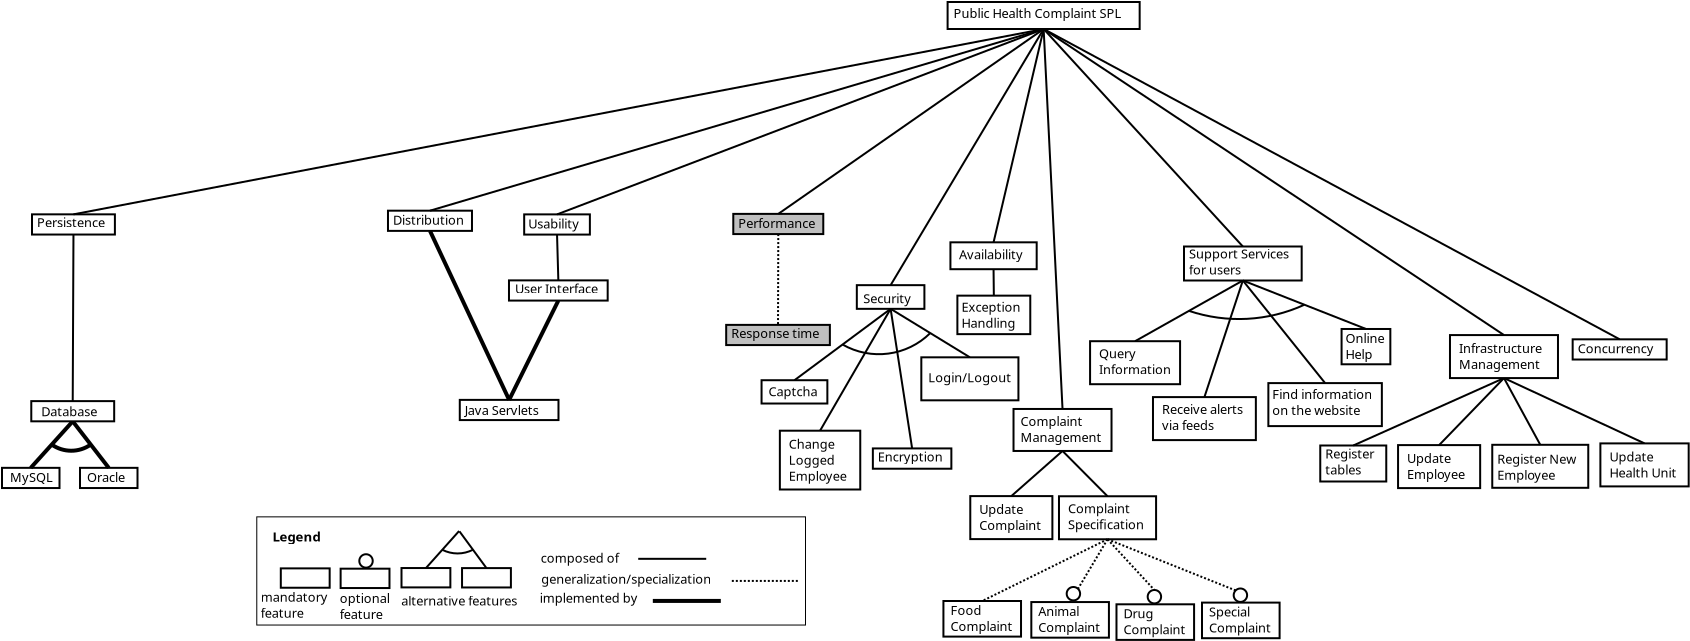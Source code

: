 <?xml version="1.0" encoding="UTF-8"?>
<dia:diagram xmlns:dia="http://www.lysator.liu.se/~alla/dia/">
  <dia:layer name="Background" visible="true" active="true">
    <dia:object type="Standard - Box" version="0" id="O0">
      <dia:attribute name="obj_pos">
        <dia:point val="10.136,22.588"/>
      </dia:attribute>
      <dia:attribute name="obj_bb">
        <dia:rectangle val="10.086,22.538;15.041,24.788"/>
      </dia:attribute>
      <dia:attribute name="elem_corner">
        <dia:point val="10.136,22.588"/>
      </dia:attribute>
      <dia:attribute name="elem_width">
        <dia:real val="4.855"/>
      </dia:attribute>
      <dia:attribute name="elem_height">
        <dia:real val="2.15"/>
      </dia:attribute>
      <dia:attribute name="border_width">
        <dia:real val="0.1"/>
      </dia:attribute>
      <dia:attribute name="show_background">
        <dia:boolean val="true"/>
      </dia:attribute>
    </dia:object>
    <dia:object type="Standard - Text" version="1" id="O1">
      <dia:attribute name="obj_pos">
        <dia:point val="10.586,23.438"/>
      </dia:attribute>
      <dia:attribute name="obj_bb">
        <dia:rectangle val="10.586,22.843;14.698,24.391"/>
      </dia:attribute>
      <dia:attribute name="text">
        <dia:composite type="text">
          <dia:attribute name="string">
            <dia:string>#Complaint
Specification#</dia:string>
          </dia:attribute>
          <dia:attribute name="font">
            <dia:font family="sans" style="0" name="Helvetica"/>
          </dia:attribute>
          <dia:attribute name="height">
            <dia:real val="0.8"/>
          </dia:attribute>
          <dia:attribute name="pos">
            <dia:point val="10.586,23.438"/>
          </dia:attribute>
          <dia:attribute name="color">
            <dia:color val="#000000"/>
          </dia:attribute>
          <dia:attribute name="alignment">
            <dia:enum val="0"/>
          </dia:attribute>
        </dia:composite>
      </dia:attribute>
      <dia:attribute name="valign">
        <dia:enum val="3"/>
      </dia:attribute>
    </dia:object>
    <dia:object type="Standard - Box" version="0" id="O2">
      <dia:attribute name="obj_pos">
        <dia:point val="27.09,20.03"/>
      </dia:attribute>
      <dia:attribute name="obj_bb">
        <dia:rectangle val="27.04,19.98;31.245,22.23"/>
      </dia:attribute>
      <dia:attribute name="elem_corner">
        <dia:point val="27.09,20.03"/>
      </dia:attribute>
      <dia:attribute name="elem_width">
        <dia:real val="4.105"/>
      </dia:attribute>
      <dia:attribute name="elem_height">
        <dia:real val="2.15"/>
      </dia:attribute>
      <dia:attribute name="show_background">
        <dia:boolean val="true"/>
      </dia:attribute>
    </dia:object>
    <dia:object type="Standard - Text" version="1" id="O3">
      <dia:attribute name="obj_pos">
        <dia:point val="27.54,20.93"/>
      </dia:attribute>
      <dia:attribute name="obj_bb">
        <dia:rectangle val="27.54,20.335;30.715,21.883"/>
      </dia:attribute>
      <dia:attribute name="text">
        <dia:composite type="text">
          <dia:attribute name="string">
            <dia:string>#Update
Employee#</dia:string>
          </dia:attribute>
          <dia:attribute name="font">
            <dia:font family="sans" style="0" name="Helvetica"/>
          </dia:attribute>
          <dia:attribute name="height">
            <dia:real val="0.8"/>
          </dia:attribute>
          <dia:attribute name="pos">
            <dia:point val="27.54,20.93"/>
          </dia:attribute>
          <dia:attribute name="color">
            <dia:color val="#000000"/>
          </dia:attribute>
          <dia:attribute name="alignment">
            <dia:enum val="0"/>
          </dia:attribute>
        </dia:composite>
      </dia:attribute>
      <dia:attribute name="valign">
        <dia:enum val="3"/>
      </dia:attribute>
    </dia:object>
    <dia:object type="Standard - Box" version="0" id="O4">
      <dia:attribute name="obj_pos">
        <dia:point val="31.8,20.015"/>
      </dia:attribute>
      <dia:attribute name="obj_bb">
        <dia:rectangle val="31.75,19.965;36.65,22.215"/>
      </dia:attribute>
      <dia:attribute name="elem_corner">
        <dia:point val="31.8,20.015"/>
      </dia:attribute>
      <dia:attribute name="elem_width">
        <dia:real val="4.8"/>
      </dia:attribute>
      <dia:attribute name="elem_height">
        <dia:real val="2.15"/>
      </dia:attribute>
      <dia:attribute name="show_background">
        <dia:boolean val="true"/>
      </dia:attribute>
    </dia:object>
    <dia:object type="Standard - Text" version="1" id="O5">
      <dia:attribute name="obj_pos">
        <dia:point val="32.045,20.965"/>
      </dia:attribute>
      <dia:attribute name="obj_bb">
        <dia:rectangle val="32.045,20.37;36.282,21.918"/>
      </dia:attribute>
      <dia:attribute name="text">
        <dia:composite type="text">
          <dia:attribute name="string">
            <dia:string>#Register New
Employee#</dia:string>
          </dia:attribute>
          <dia:attribute name="font">
            <dia:font family="sans" style="0" name="Helvetica"/>
          </dia:attribute>
          <dia:attribute name="height">
            <dia:real val="0.8"/>
          </dia:attribute>
          <dia:attribute name="pos">
            <dia:point val="32.045,20.965"/>
          </dia:attribute>
          <dia:attribute name="color">
            <dia:color val="#000000"/>
          </dia:attribute>
          <dia:attribute name="alignment">
            <dia:enum val="0"/>
          </dia:attribute>
        </dia:composite>
      </dia:attribute>
      <dia:attribute name="valign">
        <dia:enum val="3"/>
      </dia:attribute>
    </dia:object>
    <dia:object type="Standard - Line" version="0" id="O6">
      <dia:attribute name="obj_pos">
        <dia:point val="10.313,20.323"/>
      </dia:attribute>
      <dia:attribute name="obj_bb">
        <dia:rectangle val="7.683,20.253;10.384,22.651"/>
      </dia:attribute>
      <dia:attribute name="conn_endpoints">
        <dia:point val="10.313,20.323"/>
        <dia:point val="7.753,22.58"/>
      </dia:attribute>
      <dia:attribute name="numcp">
        <dia:int val="1"/>
      </dia:attribute>
      <dia:connections>
        <dia:connection handle="0" to="O24" connection="6"/>
        <dia:connection handle="1" to="O31" connection="1"/>
      </dia:connections>
    </dia:object>
    <dia:object type="Standard - Line" version="0" id="O7">
      <dia:attribute name="obj_pos">
        <dia:point val="10.313,20.323"/>
      </dia:attribute>
      <dia:attribute name="obj_bb">
        <dia:rectangle val="10.242,20.252;12.634,22.659"/>
      </dia:attribute>
      <dia:attribute name="conn_endpoints">
        <dia:point val="10.313,20.323"/>
        <dia:point val="12.563,22.588"/>
      </dia:attribute>
      <dia:attribute name="numcp">
        <dia:int val="1"/>
      </dia:attribute>
      <dia:connections>
        <dia:connection handle="0" to="O24" connection="6"/>
        <dia:connection handle="1" to="O0" connection="1"/>
      </dia:connections>
    </dia:object>
    <dia:object type="Standard - Line" version="0" id="O8">
      <dia:attribute name="obj_pos">
        <dia:point val="19.329,11.8"/>
      </dia:attribute>
      <dia:attribute name="obj_bb">
        <dia:rectangle val="13.873,11.732;19.397,14.903"/>
      </dia:attribute>
      <dia:attribute name="conn_endpoints">
        <dia:point val="19.329,11.8"/>
        <dia:point val="13.941,14.835"/>
      </dia:attribute>
      <dia:attribute name="numcp">
        <dia:int val="1"/>
      </dia:attribute>
      <dia:connections>
        <dia:connection handle="0" to="O109" connection="6"/>
        <dia:connection handle="1" to="O33" connection="1"/>
      </dia:connections>
    </dia:object>
    <dia:object type="Standard - Line" version="0" id="O9">
      <dia:attribute name="obj_pos">
        <dia:point val="9.369,-0.775"/>
      </dia:attribute>
      <dia:attribute name="obj_bb">
        <dia:rectangle val="9.3,-0.844;32.456,14.599"/>
      </dia:attribute>
      <dia:attribute name="conn_endpoints">
        <dia:point val="9.369,-0.775"/>
        <dia:point val="32.386,14.529"/>
      </dia:attribute>
      <dia:attribute name="numcp">
        <dia:int val="1"/>
      </dia:attribute>
      <dia:connections>
        <dia:connection handle="0" to="O52" connection="6"/>
        <dia:connection handle="1" to="O35" connection="1"/>
      </dia:connections>
    </dia:object>
    <dia:object type="Standard - Line" version="0" id="O10">
      <dia:attribute name="obj_pos">
        <dia:point val="32.386,16.679"/>
      </dia:attribute>
      <dia:attribute name="obj_bb">
        <dia:rectangle val="29.072,16.609;32.457,20.101"/>
      </dia:attribute>
      <dia:attribute name="conn_endpoints">
        <dia:point val="32.386,16.679"/>
        <dia:point val="29.142,20.03"/>
      </dia:attribute>
      <dia:attribute name="numcp">
        <dia:int val="1"/>
      </dia:attribute>
      <dia:connections>
        <dia:connection handle="0" to="O35" connection="6"/>
        <dia:connection handle="1" to="O2" connection="1"/>
      </dia:connections>
    </dia:object>
    <dia:object type="Standard - Line" version="0" id="O11">
      <dia:attribute name="obj_pos">
        <dia:point val="32.386,16.679"/>
      </dia:attribute>
      <dia:attribute name="obj_bb">
        <dia:rectangle val="32.319,16.611;34.268,20.083"/>
      </dia:attribute>
      <dia:attribute name="conn_endpoints">
        <dia:point val="32.386,16.679"/>
        <dia:point val="34.2,20.015"/>
      </dia:attribute>
      <dia:attribute name="numcp">
        <dia:int val="1"/>
      </dia:attribute>
      <dia:connections>
        <dia:connection handle="0" to="O35" connection="6"/>
        <dia:connection handle="1" to="O4" connection="1"/>
      </dia:connections>
    </dia:object>
    <dia:object type="Standard - Line" version="0" id="O12">
      <dia:attribute name="obj_pos">
        <dia:point val="1.718,13.217"/>
      </dia:attribute>
      <dia:attribute name="obj_bb">
        <dia:rectangle val="-1.878,13.149;1.786,19.378"/>
      </dia:attribute>
      <dia:attribute name="conn_endpoints">
        <dia:point val="1.718,13.217"/>
        <dia:point val="-1.81,19.31"/>
      </dia:attribute>
      <dia:attribute name="numcp">
        <dia:int val="1"/>
      </dia:attribute>
      <dia:connections>
        <dia:connection handle="0" to="O101" connection="6"/>
        <dia:connection handle="1" to="O95" connection="1"/>
      </dia:connections>
    </dia:object>
    <dia:object type="Standard - Line" version="0" id="O13">
      <dia:attribute name="obj_pos">
        <dia:point val="1.718,13.217"/>
      </dia:attribute>
      <dia:attribute name="obj_bb">
        <dia:rectangle val="1.649,13.148;5.749,15.709"/>
      </dia:attribute>
      <dia:attribute name="conn_endpoints">
        <dia:point val="1.718,13.217"/>
        <dia:point val="5.68,15.641"/>
      </dia:attribute>
      <dia:attribute name="numcp">
        <dia:int val="1"/>
      </dia:attribute>
      <dia:connections>
        <dia:connection handle="0" to="O101" connection="6"/>
        <dia:connection handle="1" to="O97" connection="1"/>
      </dia:connections>
    </dia:object>
    <dia:object type="Standard - Line" version="0" id="O14">
      <dia:attribute name="obj_pos">
        <dia:point val="32.386,16.679"/>
      </dia:attribute>
      <dia:attribute name="obj_bb">
        <dia:rectangle val="32.32,16.613;39.48,20.011"/>
      </dia:attribute>
      <dia:attribute name="conn_endpoints">
        <dia:point val="32.386,16.679"/>
        <dia:point val="39.413,19.945"/>
      </dia:attribute>
      <dia:attribute name="numcp">
        <dia:int val="1"/>
      </dia:attribute>
      <dia:connections>
        <dia:connection handle="0" to="O35" connection="6"/>
        <dia:connection handle="1" to="O27" connection="1"/>
      </dia:connections>
    </dia:object>
    <dia:object type="Standard - Box" version="0" id="O15">
      <dia:attribute name="obj_pos">
        <dia:point val="23.2,20.05"/>
      </dia:attribute>
      <dia:attribute name="obj_bb">
        <dia:rectangle val="23.15,20;26.55,21.9"/>
      </dia:attribute>
      <dia:attribute name="elem_corner">
        <dia:point val="23.2,20.05"/>
      </dia:attribute>
      <dia:attribute name="elem_width">
        <dia:real val="3.3"/>
      </dia:attribute>
      <dia:attribute name="elem_height">
        <dia:real val="1.8"/>
      </dia:attribute>
      <dia:attribute name="show_background">
        <dia:boolean val="true"/>
      </dia:attribute>
    </dia:object>
    <dia:object type="Standard - Text" version="1" id="O16">
      <dia:attribute name="obj_pos">
        <dia:point val="23.45,20.7"/>
      </dia:attribute>
      <dia:attribute name="obj_bb">
        <dia:rectangle val="23.45,20.105;26.087,21.652"/>
      </dia:attribute>
      <dia:attribute name="text">
        <dia:composite type="text">
          <dia:attribute name="string">
            <dia:string>#Register
tables#</dia:string>
          </dia:attribute>
          <dia:attribute name="font">
            <dia:font family="sans" style="0" name="Helvetica"/>
          </dia:attribute>
          <dia:attribute name="height">
            <dia:real val="0.8"/>
          </dia:attribute>
          <dia:attribute name="pos">
            <dia:point val="23.45,20.7"/>
          </dia:attribute>
          <dia:attribute name="color">
            <dia:color val="#000000"/>
          </dia:attribute>
          <dia:attribute name="alignment">
            <dia:enum val="0"/>
          </dia:attribute>
        </dia:composite>
      </dia:attribute>
      <dia:attribute name="valign">
        <dia:enum val="3"/>
      </dia:attribute>
    </dia:object>
    <dia:object type="Standard - Line" version="0" id="O17">
      <dia:attribute name="obj_pos">
        <dia:point val="32.386,16.679"/>
      </dia:attribute>
      <dia:attribute name="obj_bb">
        <dia:rectangle val="24.784,16.613;32.453,20.116"/>
      </dia:attribute>
      <dia:attribute name="conn_endpoints">
        <dia:point val="32.386,16.679"/>
        <dia:point val="24.85,20.05"/>
      </dia:attribute>
      <dia:attribute name="numcp">
        <dia:int val="1"/>
      </dia:attribute>
      <dia:connections>
        <dia:connection handle="0" to="O35" connection="6"/>
        <dia:connection handle="1" to="O15" connection="1"/>
      </dia:connections>
    </dia:object>
    <dia:object type="Standard - Box" version="0" id="O18">
      <dia:attribute name="obj_pos">
        <dia:point val="4.358,27.825"/>
      </dia:attribute>
      <dia:attribute name="obj_bb">
        <dia:rectangle val="4.308,27.775;8.288,29.655"/>
      </dia:attribute>
      <dia:attribute name="elem_corner">
        <dia:point val="4.358,27.825"/>
      </dia:attribute>
      <dia:attribute name="elem_width">
        <dia:real val="3.88"/>
      </dia:attribute>
      <dia:attribute name="elem_height">
        <dia:real val="1.78"/>
      </dia:attribute>
      <dia:attribute name="border_width">
        <dia:real val="0.1"/>
      </dia:attribute>
      <dia:attribute name="show_background">
        <dia:boolean val="true"/>
      </dia:attribute>
    </dia:object>
    <dia:object type="Standard - Text" version="1" id="O19">
      <dia:attribute name="obj_pos">
        <dia:point val="4.708,28.525"/>
      </dia:attribute>
      <dia:attribute name="obj_bb">
        <dia:rectangle val="4.708,27.93;7.981,29.478"/>
      </dia:attribute>
      <dia:attribute name="text">
        <dia:composite type="text">
          <dia:attribute name="string">
            <dia:string>#Food
Complaint#</dia:string>
          </dia:attribute>
          <dia:attribute name="font">
            <dia:font family="sans" style="0" name="Helvetica"/>
          </dia:attribute>
          <dia:attribute name="height">
            <dia:real val="0.8"/>
          </dia:attribute>
          <dia:attribute name="pos">
            <dia:point val="4.708,28.525"/>
          </dia:attribute>
          <dia:attribute name="color">
            <dia:color val="#000000"/>
          </dia:attribute>
          <dia:attribute name="alignment">
            <dia:enum val="0"/>
          </dia:attribute>
        </dia:composite>
      </dia:attribute>
      <dia:attribute name="valign">
        <dia:enum val="3"/>
      </dia:attribute>
    </dia:object>
    <dia:object type="Standard - Line" version="0" id="O20">
      <dia:attribute name="obj_pos">
        <dia:point val="12.563,24.738"/>
      </dia:attribute>
      <dia:attribute name="obj_bb">
        <dia:rectangle val="10.624,24.67;12.632,27.947"/>
      </dia:attribute>
      <dia:attribute name="conn_endpoints">
        <dia:point val="12.563,24.738"/>
        <dia:point val="10.693,27.878"/>
      </dia:attribute>
      <dia:attribute name="numcp">
        <dia:int val="1"/>
      </dia:attribute>
      <dia:attribute name="line_width">
        <dia:real val="0.1"/>
      </dia:attribute>
      <dia:attribute name="line_style">
        <dia:enum val="4"/>
      </dia:attribute>
      <dia:connections>
        <dia:connection handle="0" to="O0" connection="6"/>
        <dia:connection handle="1" to="O38" connection="1"/>
      </dia:connections>
    </dia:object>
    <dia:object type="Standard - Line" version="0" id="O21">
      <dia:attribute name="obj_pos">
        <dia:point val="12.563,24.738"/>
      </dia:attribute>
      <dia:attribute name="obj_bb">
        <dia:rectangle val="6.231,24.671;12.63,27.892"/>
      </dia:attribute>
      <dia:attribute name="conn_endpoints">
        <dia:point val="12.563,24.738"/>
        <dia:point val="6.298,27.825"/>
      </dia:attribute>
      <dia:attribute name="numcp">
        <dia:int val="1"/>
      </dia:attribute>
      <dia:attribute name="line_width">
        <dia:real val="0.1"/>
      </dia:attribute>
      <dia:attribute name="line_style">
        <dia:enum val="4"/>
      </dia:attribute>
      <dia:connections>
        <dia:connection handle="0" to="O0" connection="6"/>
        <dia:connection handle="1" to="O18" connection="1"/>
      </dia:connections>
    </dia:object>
    <dia:object type="Standard - Line" version="0" id="O22">
      <dia:attribute name="obj_pos">
        <dia:point val="12.563,24.738"/>
      </dia:attribute>
      <dia:attribute name="obj_bb">
        <dia:rectangle val="12.493,24.667;14.977,27.344"/>
      </dia:attribute>
      <dia:attribute name="conn_endpoints">
        <dia:point val="12.563,24.738"/>
        <dia:point val="14.906,27.274"/>
      </dia:attribute>
      <dia:attribute name="numcp">
        <dia:int val="1"/>
      </dia:attribute>
      <dia:attribute name="line_width">
        <dia:real val="0.1"/>
      </dia:attribute>
      <dia:attribute name="line_style">
        <dia:enum val="4"/>
      </dia:attribute>
      <dia:connections>
        <dia:connection handle="0" to="O0" connection="6"/>
        <dia:connection handle="1" to="O43" connection="1"/>
      </dia:connections>
    </dia:object>
    <dia:object type="Standard - Line" version="0" id="O23">
      <dia:attribute name="obj_pos">
        <dia:point val="12.563,24.738"/>
      </dia:attribute>
      <dia:attribute name="obj_bb">
        <dia:rectangle val="12.498,24.673;19.034,27.362"/>
      </dia:attribute>
      <dia:attribute name="conn_endpoints">
        <dia:point val="12.563,24.738"/>
        <dia:point val="18.969,27.297"/>
      </dia:attribute>
      <dia:attribute name="numcp">
        <dia:int val="1"/>
      </dia:attribute>
      <dia:attribute name="line_width">
        <dia:real val="0.1"/>
      </dia:attribute>
      <dia:attribute name="line_style">
        <dia:enum val="4"/>
      </dia:attribute>
      <dia:connections>
        <dia:connection handle="0" to="O0" connection="6"/>
        <dia:connection handle="1" to="O46" connection="0"/>
      </dia:connections>
    </dia:object>
    <dia:object type="Standard - Box" version="0" id="O24">
      <dia:attribute name="obj_pos">
        <dia:point val="7.863,18.223"/>
      </dia:attribute>
      <dia:attribute name="obj_bb">
        <dia:rectangle val="7.813,18.173;12.813,20.373"/>
      </dia:attribute>
      <dia:attribute name="elem_corner">
        <dia:point val="7.863,18.223"/>
      </dia:attribute>
      <dia:attribute name="elem_width">
        <dia:real val="4.9"/>
      </dia:attribute>
      <dia:attribute name="elem_height">
        <dia:real val="2.1"/>
      </dia:attribute>
      <dia:attribute name="border_width">
        <dia:real val="0.1"/>
      </dia:attribute>
      <dia:attribute name="show_background">
        <dia:boolean val="true"/>
      </dia:attribute>
    </dia:object>
    <dia:object type="Standard - Text" version="1" id="O25">
      <dia:attribute name="obj_pos">
        <dia:point val="8.213,19.073"/>
      </dia:attribute>
      <dia:attribute name="obj_bb">
        <dia:rectangle val="8.213,18.478;12.431,20.026"/>
      </dia:attribute>
      <dia:attribute name="text">
        <dia:composite type="text">
          <dia:attribute name="string">
            <dia:string>#Complaint
Management#</dia:string>
          </dia:attribute>
          <dia:attribute name="font">
            <dia:font family="sans" style="0" name="Helvetica"/>
          </dia:attribute>
          <dia:attribute name="height">
            <dia:real val="0.8"/>
          </dia:attribute>
          <dia:attribute name="pos">
            <dia:point val="8.213,19.073"/>
          </dia:attribute>
          <dia:attribute name="color">
            <dia:color val="#000000"/>
          </dia:attribute>
          <dia:attribute name="alignment">
            <dia:enum val="0"/>
          </dia:attribute>
        </dia:composite>
      </dia:attribute>
      <dia:attribute name="valign">
        <dia:enum val="3"/>
      </dia:attribute>
    </dia:object>
    <dia:object type="Standard - Line" version="0" id="O26">
      <dia:attribute name="obj_pos">
        <dia:point val="9.369,-0.775"/>
      </dia:attribute>
      <dia:attribute name="obj_bb">
        <dia:rectangle val="9.317,-0.827;10.366,18.276"/>
      </dia:attribute>
      <dia:attribute name="conn_endpoints">
        <dia:point val="9.369,-0.775"/>
        <dia:point val="10.313,18.223"/>
      </dia:attribute>
      <dia:attribute name="numcp">
        <dia:int val="1"/>
      </dia:attribute>
      <dia:attribute name="line_width">
        <dia:real val="0.1"/>
      </dia:attribute>
      <dia:connections>
        <dia:connection handle="0" to="O52" connection="6"/>
        <dia:connection handle="1" to="O24" connection="1"/>
      </dia:connections>
    </dia:object>
    <dia:object type="Standard - Box" version="0" id="O27">
      <dia:attribute name="obj_pos">
        <dia:point val="37.206,19.945"/>
      </dia:attribute>
      <dia:attribute name="obj_bb">
        <dia:rectangle val="37.156,19.895;41.671,22.145"/>
      </dia:attribute>
      <dia:attribute name="elem_corner">
        <dia:point val="37.206,19.945"/>
      </dia:attribute>
      <dia:attribute name="elem_width">
        <dia:real val="4.415"/>
      </dia:attribute>
      <dia:attribute name="elem_height">
        <dia:real val="2.15"/>
      </dia:attribute>
      <dia:attribute name="border_width">
        <dia:real val="0.1"/>
      </dia:attribute>
      <dia:attribute name="show_background">
        <dia:boolean val="true"/>
      </dia:attribute>
    </dia:object>
    <dia:object type="Standard - Text" version="1" id="O28">
      <dia:attribute name="obj_pos">
        <dia:point val="37.656,20.845"/>
      </dia:attribute>
      <dia:attribute name="obj_bb">
        <dia:rectangle val="37.656,20.25;41.261,21.797"/>
      </dia:attribute>
      <dia:attribute name="text">
        <dia:composite type="text">
          <dia:attribute name="string">
            <dia:string>#Update
Health Unit#</dia:string>
          </dia:attribute>
          <dia:attribute name="font">
            <dia:font family="sans" style="0" name="Helvetica"/>
          </dia:attribute>
          <dia:attribute name="height">
            <dia:real val="0.8"/>
          </dia:attribute>
          <dia:attribute name="pos">
            <dia:point val="37.656,20.845"/>
          </dia:attribute>
          <dia:attribute name="color">
            <dia:color val="#000000"/>
          </dia:attribute>
          <dia:attribute name="alignment">
            <dia:enum val="0"/>
          </dia:attribute>
        </dia:composite>
      </dia:attribute>
      <dia:attribute name="valign">
        <dia:enum val="3"/>
      </dia:attribute>
    </dia:object>
    <dia:object type="Standard - Line" version="0" id="O29">
      <dia:attribute name="obj_pos">
        <dia:point val="19.329,11.8"/>
      </dia:attribute>
      <dia:attribute name="obj_bb">
        <dia:rectangle val="17.345,11.737;19.392,17.693"/>
      </dia:attribute>
      <dia:attribute name="conn_endpoints">
        <dia:point val="19.329,11.8"/>
        <dia:point val="17.408,17.63"/>
      </dia:attribute>
      <dia:attribute name="numcp">
        <dia:int val="1"/>
      </dia:attribute>
      <dia:attribute name="line_width">
        <dia:real val="0.1"/>
      </dia:attribute>
      <dia:connections>
        <dia:connection handle="0" to="O109" connection="6"/>
        <dia:connection handle="1" to="O103" connection="1"/>
      </dia:connections>
    </dia:object>
    <dia:object type="Standard - Line" version="0" id="O30">
      <dia:attribute name="obj_pos">
        <dia:point val="19.329,11.8"/>
      </dia:attribute>
      <dia:attribute name="obj_bb">
        <dia:rectangle val="19.259,11.73;23.513,17.0"/>
      </dia:attribute>
      <dia:attribute name="conn_endpoints">
        <dia:point val="19.329,11.8"/>
        <dia:point val="23.442,16.93"/>
      </dia:attribute>
      <dia:attribute name="numcp">
        <dia:int val="1"/>
      </dia:attribute>
      <dia:attribute name="line_width">
        <dia:real val="0.1"/>
      </dia:attribute>
      <dia:connections>
        <dia:connection handle="0" to="O109" connection="6"/>
        <dia:connection handle="1" to="O105" connection="1"/>
      </dia:connections>
    </dia:object>
    <dia:object type="Standard - Box" version="0" id="O31">
      <dia:attribute name="obj_pos">
        <dia:point val="5.701,22.58"/>
      </dia:attribute>
      <dia:attribute name="obj_bb">
        <dia:rectangle val="5.651,22.53;9.856,24.78"/>
      </dia:attribute>
      <dia:attribute name="elem_corner">
        <dia:point val="5.701,22.58"/>
      </dia:attribute>
      <dia:attribute name="elem_width">
        <dia:real val="4.105"/>
      </dia:attribute>
      <dia:attribute name="elem_height">
        <dia:real val="2.15"/>
      </dia:attribute>
      <dia:attribute name="border_width">
        <dia:real val="0.1"/>
      </dia:attribute>
      <dia:attribute name="show_background">
        <dia:boolean val="true"/>
      </dia:attribute>
    </dia:object>
    <dia:object type="Standard - Text" version="1" id="O32">
      <dia:attribute name="obj_pos">
        <dia:point val="6.151,23.48"/>
      </dia:attribute>
      <dia:attribute name="obj_bb">
        <dia:rectangle val="6.151,22.885;9.423,24.433"/>
      </dia:attribute>
      <dia:attribute name="text">
        <dia:composite type="text">
          <dia:attribute name="string">
            <dia:string>#Update
Complaint#</dia:string>
          </dia:attribute>
          <dia:attribute name="font">
            <dia:font family="sans" style="0" name="Helvetica"/>
          </dia:attribute>
          <dia:attribute name="height">
            <dia:real val="0.8"/>
          </dia:attribute>
          <dia:attribute name="pos">
            <dia:point val="6.151,23.48"/>
          </dia:attribute>
          <dia:attribute name="color">
            <dia:color val="#000000"/>
          </dia:attribute>
          <dia:attribute name="alignment">
            <dia:enum val="0"/>
          </dia:attribute>
        </dia:composite>
      </dia:attribute>
      <dia:attribute name="valign">
        <dia:enum val="3"/>
      </dia:attribute>
    </dia:object>
    <dia:object type="Standard - Box" version="0" id="O33">
      <dia:attribute name="obj_pos">
        <dia:point val="11.691,14.835"/>
      </dia:attribute>
      <dia:attribute name="obj_bb">
        <dia:rectangle val="11.641,14.785;16.241,17.035"/>
      </dia:attribute>
      <dia:attribute name="elem_corner">
        <dia:point val="11.691,14.835"/>
      </dia:attribute>
      <dia:attribute name="elem_width">
        <dia:real val="4.5"/>
      </dia:attribute>
      <dia:attribute name="elem_height">
        <dia:real val="2.15"/>
      </dia:attribute>
      <dia:attribute name="border_width">
        <dia:real val="0.1"/>
      </dia:attribute>
      <dia:attribute name="show_background">
        <dia:boolean val="true"/>
      </dia:attribute>
    </dia:object>
    <dia:object type="Standard - Text" version="1" id="O34">
      <dia:attribute name="obj_pos">
        <dia:point val="12.141,15.685"/>
      </dia:attribute>
      <dia:attribute name="obj_bb">
        <dia:rectangle val="12.141,15.09;15.846,16.638"/>
      </dia:attribute>
      <dia:attribute name="text">
        <dia:composite type="text">
          <dia:attribute name="string">
            <dia:string>#Query
Information#</dia:string>
          </dia:attribute>
          <dia:attribute name="font">
            <dia:font family="sans" style="0" name="Helvetica"/>
          </dia:attribute>
          <dia:attribute name="height">
            <dia:real val="0.8"/>
          </dia:attribute>
          <dia:attribute name="pos">
            <dia:point val="12.141,15.685"/>
          </dia:attribute>
          <dia:attribute name="color">
            <dia:color val="#000000"/>
          </dia:attribute>
          <dia:attribute name="alignment">
            <dia:enum val="0"/>
          </dia:attribute>
        </dia:composite>
      </dia:attribute>
      <dia:attribute name="valign">
        <dia:enum val="3"/>
      </dia:attribute>
    </dia:object>
    <dia:object type="Standard - Box" version="0" id="O35">
      <dia:attribute name="obj_pos">
        <dia:point val="29.686,14.529"/>
      </dia:attribute>
      <dia:attribute name="obj_bb">
        <dia:rectangle val="29.636,14.479;35.136,16.729"/>
      </dia:attribute>
      <dia:attribute name="elem_corner">
        <dia:point val="29.686,14.529"/>
      </dia:attribute>
      <dia:attribute name="elem_width">
        <dia:real val="5.4"/>
      </dia:attribute>
      <dia:attribute name="elem_height">
        <dia:real val="2.15"/>
      </dia:attribute>
      <dia:attribute name="show_background">
        <dia:boolean val="true"/>
      </dia:attribute>
    </dia:object>
    <dia:object type="Standard - Text" version="1" id="O36">
      <dia:attribute name="obj_pos">
        <dia:point val="30.136,15.429"/>
      </dia:attribute>
      <dia:attribute name="obj_bb">
        <dia:rectangle val="30.136,14.834;34.511,16.382"/>
      </dia:attribute>
      <dia:attribute name="text">
        <dia:composite type="text">
          <dia:attribute name="string">
            <dia:string>#Infrastructure
Management#</dia:string>
          </dia:attribute>
          <dia:attribute name="font">
            <dia:font family="sans" style="0" name="Helvetica"/>
          </dia:attribute>
          <dia:attribute name="height">
            <dia:real val="0.8"/>
          </dia:attribute>
          <dia:attribute name="pos">
            <dia:point val="30.136,15.429"/>
          </dia:attribute>
          <dia:attribute name="color">
            <dia:color val="#000000"/>
          </dia:attribute>
          <dia:attribute name="alignment">
            <dia:enum val="0"/>
          </dia:attribute>
        </dia:composite>
      </dia:attribute>
      <dia:attribute name="valign">
        <dia:enum val="3"/>
      </dia:attribute>
    </dia:object>
    <dia:object type="Standard - Line" version="0" id="O37">
      <dia:attribute name="obj_pos">
        <dia:point val="9.369,-0.775"/>
      </dia:attribute>
      <dia:attribute name="obj_bb">
        <dia:rectangle val="6.805,-0.835;9.429,9.951"/>
      </dia:attribute>
      <dia:attribute name="conn_endpoints">
        <dia:point val="9.369,-0.775"/>
        <dia:point val="6.865,9.891"/>
      </dia:attribute>
      <dia:attribute name="numcp">
        <dia:int val="1"/>
      </dia:attribute>
      <dia:attribute name="line_width">
        <dia:real val="0.1"/>
      </dia:attribute>
      <dia:connections>
        <dia:connection handle="0" to="O52" connection="6"/>
        <dia:connection handle="1" to="O91" connection="1"/>
      </dia:connections>
    </dia:object>
    <dia:object type="Standard - Box" version="0" id="O38">
      <dia:attribute name="obj_pos">
        <dia:point val="8.753,27.878"/>
      </dia:attribute>
      <dia:attribute name="obj_bb">
        <dia:rectangle val="8.703,27.828;12.683,29.709"/>
      </dia:attribute>
      <dia:attribute name="elem_corner">
        <dia:point val="8.753,27.878"/>
      </dia:attribute>
      <dia:attribute name="elem_width">
        <dia:real val="3.88"/>
      </dia:attribute>
      <dia:attribute name="elem_height">
        <dia:real val="1.78"/>
      </dia:attribute>
      <dia:attribute name="border_width">
        <dia:real val="0.1"/>
      </dia:attribute>
      <dia:attribute name="show_background">
        <dia:boolean val="true"/>
      </dia:attribute>
    </dia:object>
    <dia:object type="Standard - Text" version="1" id="O39">
      <dia:attribute name="obj_pos">
        <dia:point val="9.103,28.578"/>
      </dia:attribute>
      <dia:attribute name="obj_bb">
        <dia:rectangle val="9.103,27.983;12.375,29.531"/>
      </dia:attribute>
      <dia:attribute name="text">
        <dia:composite type="text">
          <dia:attribute name="string">
            <dia:string>#Animal
Complaint#</dia:string>
          </dia:attribute>
          <dia:attribute name="font">
            <dia:font family="sans" style="0" name="Helvetica"/>
          </dia:attribute>
          <dia:attribute name="height">
            <dia:real val="0.8"/>
          </dia:attribute>
          <dia:attribute name="pos">
            <dia:point val="9.103,28.578"/>
          </dia:attribute>
          <dia:attribute name="color">
            <dia:color val="#000000"/>
          </dia:attribute>
          <dia:attribute name="alignment">
            <dia:enum val="0"/>
          </dia:attribute>
        </dia:composite>
      </dia:attribute>
      <dia:attribute name="valign">
        <dia:enum val="3"/>
      </dia:attribute>
    </dia:object>
    <dia:object type="Standard - Ellipse" version="0" id="O40">
      <dia:attribute name="obj_pos">
        <dia:point val="10.521,27.124"/>
      </dia:attribute>
      <dia:attribute name="obj_bb">
        <dia:rectangle val="10.471,27.074;11.242,27.845"/>
      </dia:attribute>
      <dia:attribute name="elem_corner">
        <dia:point val="10.521,27.124"/>
      </dia:attribute>
      <dia:attribute name="elem_width">
        <dia:real val="0.672"/>
      </dia:attribute>
      <dia:attribute name="elem_height">
        <dia:real val="0.672"/>
      </dia:attribute>
      <dia:attribute name="border_width">
        <dia:real val="0.1"/>
      </dia:attribute>
      <dia:attribute name="aspect">
        <dia:enum val="2"/>
      </dia:attribute>
    </dia:object>
    <dia:object type="Standard - Box" version="0" id="O41">
      <dia:attribute name="obj_pos">
        <dia:point val="13.011,27.99"/>
      </dia:attribute>
      <dia:attribute name="obj_bb">
        <dia:rectangle val="12.961,27.94;16.941,29.82"/>
      </dia:attribute>
      <dia:attribute name="elem_corner">
        <dia:point val="13.011,27.99"/>
      </dia:attribute>
      <dia:attribute name="elem_width">
        <dia:real val="3.88"/>
      </dia:attribute>
      <dia:attribute name="elem_height">
        <dia:real val="1.78"/>
      </dia:attribute>
      <dia:attribute name="border_width">
        <dia:real val="0.1"/>
      </dia:attribute>
      <dia:attribute name="show_background">
        <dia:boolean val="true"/>
      </dia:attribute>
    </dia:object>
    <dia:object type="Standard - Text" version="1" id="O42">
      <dia:attribute name="obj_pos">
        <dia:point val="13.361,28.69"/>
      </dia:attribute>
      <dia:attribute name="obj_bb">
        <dia:rectangle val="13.361,28.095;16.633,29.643"/>
      </dia:attribute>
      <dia:attribute name="text">
        <dia:composite type="text">
          <dia:attribute name="string">
            <dia:string>#Drug
Complaint#</dia:string>
          </dia:attribute>
          <dia:attribute name="font">
            <dia:font family="sans" style="0" name="Helvetica"/>
          </dia:attribute>
          <dia:attribute name="height">
            <dia:real val="0.8"/>
          </dia:attribute>
          <dia:attribute name="pos">
            <dia:point val="13.361,28.69"/>
          </dia:attribute>
          <dia:attribute name="color">
            <dia:color val="#000000"/>
          </dia:attribute>
          <dia:attribute name="alignment">
            <dia:enum val="0"/>
          </dia:attribute>
        </dia:composite>
      </dia:attribute>
      <dia:attribute name="valign">
        <dia:enum val="3"/>
      </dia:attribute>
    </dia:object>
    <dia:object type="Standard - Ellipse" version="0" id="O43">
      <dia:attribute name="obj_pos">
        <dia:point val="14.571,27.274"/>
      </dia:attribute>
      <dia:attribute name="obj_bb">
        <dia:rectangle val="14.521,27.224;15.292,27.995"/>
      </dia:attribute>
      <dia:attribute name="elem_corner">
        <dia:point val="14.571,27.274"/>
      </dia:attribute>
      <dia:attribute name="elem_width">
        <dia:real val="0.672"/>
      </dia:attribute>
      <dia:attribute name="elem_height">
        <dia:real val="0.672"/>
      </dia:attribute>
      <dia:attribute name="border_width">
        <dia:real val="0.1"/>
      </dia:attribute>
      <dia:attribute name="aspect">
        <dia:enum val="2"/>
      </dia:attribute>
    </dia:object>
    <dia:object type="Standard - Box" version="0" id="O44">
      <dia:attribute name="obj_pos">
        <dia:point val="17.287,27.905"/>
      </dia:attribute>
      <dia:attribute name="obj_bb">
        <dia:rectangle val="17.237,27.855;21.217,29.735"/>
      </dia:attribute>
      <dia:attribute name="elem_corner">
        <dia:point val="17.287,27.905"/>
      </dia:attribute>
      <dia:attribute name="elem_width">
        <dia:real val="3.88"/>
      </dia:attribute>
      <dia:attribute name="elem_height">
        <dia:real val="1.78"/>
      </dia:attribute>
      <dia:attribute name="border_width">
        <dia:real val="0.1"/>
      </dia:attribute>
      <dia:attribute name="show_background">
        <dia:boolean val="true"/>
      </dia:attribute>
    </dia:object>
    <dia:object type="Standard - Text" version="1" id="O45">
      <dia:attribute name="obj_pos">
        <dia:point val="17.637,28.605"/>
      </dia:attribute>
      <dia:attribute name="obj_bb">
        <dia:rectangle val="17.637,28.01;20.909,29.557"/>
      </dia:attribute>
      <dia:attribute name="text">
        <dia:composite type="text">
          <dia:attribute name="string">
            <dia:string>#Special
Complaint#</dia:string>
          </dia:attribute>
          <dia:attribute name="font">
            <dia:font family="sans" style="0" name="Helvetica"/>
          </dia:attribute>
          <dia:attribute name="height">
            <dia:real val="0.8"/>
          </dia:attribute>
          <dia:attribute name="pos">
            <dia:point val="17.637,28.605"/>
          </dia:attribute>
          <dia:attribute name="color">
            <dia:color val="#000000"/>
          </dia:attribute>
          <dia:attribute name="alignment">
            <dia:enum val="0"/>
          </dia:attribute>
        </dia:composite>
      </dia:attribute>
      <dia:attribute name="valign">
        <dia:enum val="3"/>
      </dia:attribute>
    </dia:object>
    <dia:object type="Standard - Ellipse" version="0" id="O46">
      <dia:attribute name="obj_pos">
        <dia:point val="18.871,27.199"/>
      </dia:attribute>
      <dia:attribute name="obj_bb">
        <dia:rectangle val="18.821,27.149;19.592,27.92"/>
      </dia:attribute>
      <dia:attribute name="elem_corner">
        <dia:point val="18.871,27.199"/>
      </dia:attribute>
      <dia:attribute name="elem_width">
        <dia:real val="0.672"/>
      </dia:attribute>
      <dia:attribute name="elem_height">
        <dia:real val="0.672"/>
      </dia:attribute>
      <dia:attribute name="border_width">
        <dia:real val="0.1"/>
      </dia:attribute>
      <dia:attribute name="aspect">
        <dia:enum val="2"/>
      </dia:attribute>
    </dia:object>
    <dia:object type="Standard - Line" version="0" id="O47">
      <dia:attribute name="obj_pos">
        <dia:point val="1.718,13.217"/>
      </dia:attribute>
      <dia:attribute name="obj_bb">
        <dia:rectangle val="-3.16,13.147;1.787,16.855"/>
      </dia:attribute>
      <dia:attribute name="conn_endpoints">
        <dia:point val="1.718,13.217"/>
        <dia:point val="-3.09,16.786"/>
      </dia:attribute>
      <dia:attribute name="numcp">
        <dia:int val="1"/>
      </dia:attribute>
      <dia:attribute name="line_width">
        <dia:real val="0.1"/>
      </dia:attribute>
      <dia:connections>
        <dia:connection handle="0" to="O101" connection="6"/>
        <dia:connection handle="1" to="O50" connection="1"/>
      </dia:connections>
    </dia:object>
    <dia:object type="Standard - Line" version="0" id="O48">
      <dia:attribute name="obj_pos">
        <dia:point val="9.369,-0.775"/>
      </dia:attribute>
      <dia:attribute name="obj_bb">
        <dia:rectangle val="1.649,-0.843;9.438,12.102"/>
      </dia:attribute>
      <dia:attribute name="conn_endpoints">
        <dia:point val="9.369,-0.775"/>
        <dia:point val="1.718,12.033"/>
      </dia:attribute>
      <dia:attribute name="numcp">
        <dia:int val="1"/>
      </dia:attribute>
      <dia:attribute name="line_width">
        <dia:real val="0.1"/>
      </dia:attribute>
      <dia:connections>
        <dia:connection handle="0" to="O52" connection="6"/>
        <dia:connection handle="1" to="O101" connection="1"/>
      </dia:connections>
    </dia:object>
    <dia:object type="Standard - Line" version="0" id="O49">
      <dia:attribute name="obj_pos">
        <dia:point val="1.718,13.217"/>
      </dia:attribute>
      <dia:attribute name="obj_bb">
        <dia:rectangle val="1.661,13.16;2.85,20.253"/>
      </dia:attribute>
      <dia:attribute name="conn_endpoints">
        <dia:point val="1.718,13.217"/>
        <dia:point val="2.793,20.196"/>
      </dia:attribute>
      <dia:attribute name="numcp">
        <dia:int val="1"/>
      </dia:attribute>
      <dia:attribute name="line_width">
        <dia:real val="0.1"/>
      </dia:attribute>
      <dia:connections>
        <dia:connection handle="0" to="O101" connection="6"/>
        <dia:connection handle="1" to="O99" connection="1"/>
      </dia:connections>
    </dia:object>
    <dia:object type="Standard - Box" version="0" id="O50">
      <dia:attribute name="obj_pos">
        <dia:point val="-4.735,16.786"/>
      </dia:attribute>
      <dia:attribute name="obj_bb">
        <dia:rectangle val="-4.785,16.736;-1.395,18.001"/>
      </dia:attribute>
      <dia:attribute name="elem_corner">
        <dia:point val="-4.735,16.786"/>
      </dia:attribute>
      <dia:attribute name="elem_width">
        <dia:real val="3.29"/>
      </dia:attribute>
      <dia:attribute name="elem_height">
        <dia:real val="1.165"/>
      </dia:attribute>
      <dia:attribute name="border_width">
        <dia:real val="0.1"/>
      </dia:attribute>
      <dia:attribute name="show_background">
        <dia:boolean val="true"/>
      </dia:attribute>
    </dia:object>
    <dia:object type="Standard - Text" version="1" id="O51">
      <dia:attribute name="obj_pos">
        <dia:point val="-4.385,17.586"/>
      </dia:attribute>
      <dia:attribute name="obj_bb">
        <dia:rectangle val="-4.385,16.991;-1.737,17.738"/>
      </dia:attribute>
      <dia:attribute name="text">
        <dia:composite type="text">
          <dia:attribute name="string">
            <dia:string>#Captcha#</dia:string>
          </dia:attribute>
          <dia:attribute name="font">
            <dia:font family="sans" style="0" name="Helvetica"/>
          </dia:attribute>
          <dia:attribute name="height">
            <dia:real val="0.8"/>
          </dia:attribute>
          <dia:attribute name="pos">
            <dia:point val="-4.385,17.586"/>
          </dia:attribute>
          <dia:attribute name="color">
            <dia:color val="#000000"/>
          </dia:attribute>
          <dia:attribute name="alignment">
            <dia:enum val="0"/>
          </dia:attribute>
        </dia:composite>
      </dia:attribute>
      <dia:attribute name="valign">
        <dia:enum val="3"/>
      </dia:attribute>
    </dia:object>
    <dia:object type="Standard - Box" version="0" id="O52">
      <dia:attribute name="obj_pos">
        <dia:point val="4.567,-2.125"/>
      </dia:attribute>
      <dia:attribute name="obj_bb">
        <dia:rectangle val="4.517,-2.175;14.221,-0.725"/>
      </dia:attribute>
      <dia:attribute name="elem_corner">
        <dia:point val="4.567,-2.125"/>
      </dia:attribute>
      <dia:attribute name="elem_width">
        <dia:real val="9.603"/>
      </dia:attribute>
      <dia:attribute name="elem_height">
        <dia:real val="1.35"/>
      </dia:attribute>
      <dia:attribute name="show_background">
        <dia:boolean val="true"/>
      </dia:attribute>
    </dia:object>
    <dia:object type="Standard - Text" version="1" id="O53">
      <dia:attribute name="obj_pos">
        <dia:point val="4.867,-1.325"/>
      </dia:attribute>
      <dia:attribute name="obj_bb">
        <dia:rectangle val="4.867,-1.92;13.895,-1.172"/>
      </dia:attribute>
      <dia:attribute name="text">
        <dia:composite type="text">
          <dia:attribute name="string">
            <dia:string>#Public Health Complaint SPL#</dia:string>
          </dia:attribute>
          <dia:attribute name="font">
            <dia:font family="sans" style="0" name="Helvetica"/>
          </dia:attribute>
          <dia:attribute name="height">
            <dia:real val="0.8"/>
          </dia:attribute>
          <dia:attribute name="pos">
            <dia:point val="4.867,-1.325"/>
          </dia:attribute>
          <dia:attribute name="color">
            <dia:color val="#000000"/>
          </dia:attribute>
          <dia:attribute name="alignment">
            <dia:enum val="0"/>
          </dia:attribute>
        </dia:composite>
      </dia:attribute>
      <dia:attribute name="valign">
        <dia:enum val="3"/>
      </dia:attribute>
    </dia:object>
    <dia:object type="Standard - Box" version="0" id="O54">
      <dia:attribute name="obj_pos">
        <dia:point val="-41.213,8.492"/>
      </dia:attribute>
      <dia:attribute name="obj_bb">
        <dia:rectangle val="-41.263,8.442;-37.018,9.552"/>
      </dia:attribute>
      <dia:attribute name="elem_corner">
        <dia:point val="-41.213,8.492"/>
      </dia:attribute>
      <dia:attribute name="elem_width">
        <dia:real val="4.145"/>
      </dia:attribute>
      <dia:attribute name="elem_height">
        <dia:real val="1.01"/>
      </dia:attribute>
      <dia:attribute name="show_background">
        <dia:boolean val="true"/>
      </dia:attribute>
    </dia:object>
    <dia:object type="Standard - Text" version="1" id="O55">
      <dia:attribute name="obj_pos">
        <dia:point val="-40.963,9.142"/>
      </dia:attribute>
      <dia:attribute name="obj_bb">
        <dia:rectangle val="-40.963,8.547;-37.303,9.294"/>
      </dia:attribute>
      <dia:attribute name="text">
        <dia:composite type="text">
          <dia:attribute name="string">
            <dia:string>#Persistence#</dia:string>
          </dia:attribute>
          <dia:attribute name="font">
            <dia:font family="sans" style="0" name="Helvetica"/>
          </dia:attribute>
          <dia:attribute name="height">
            <dia:real val="0.8"/>
          </dia:attribute>
          <dia:attribute name="pos">
            <dia:point val="-40.963,9.142"/>
          </dia:attribute>
          <dia:attribute name="color">
            <dia:color val="#000000"/>
          </dia:attribute>
          <dia:attribute name="alignment">
            <dia:enum val="0"/>
          </dia:attribute>
        </dia:composite>
      </dia:attribute>
      <dia:attribute name="valign">
        <dia:enum val="3"/>
      </dia:attribute>
    </dia:object>
    <dia:object type="Standard - Line" version="0" id="O56">
      <dia:attribute name="obj_pos">
        <dia:point val="9.369,-0.775"/>
      </dia:attribute>
      <dia:attribute name="obj_bb">
        <dia:rectangle val="-39.199,-0.833;9.428,8.55"/>
      </dia:attribute>
      <dia:attribute name="conn_endpoints">
        <dia:point val="9.369,-0.775"/>
        <dia:point val="-39.14,8.492"/>
      </dia:attribute>
      <dia:attribute name="numcp">
        <dia:int val="1"/>
      </dia:attribute>
      <dia:attribute name="line_width">
        <dia:real val="0.1"/>
      </dia:attribute>
      <dia:connections>
        <dia:connection handle="0" to="O52" connection="6"/>
        <dia:connection handle="1" to="O54" connection="1"/>
      </dia:connections>
    </dia:object>
    <dia:object type="Standard - Box" version="0" id="O57">
      <dia:attribute name="obj_pos">
        <dia:point val="-6.504,14.019"/>
      </dia:attribute>
      <dia:attribute name="obj_bb">
        <dia:rectangle val="-6.554,13.969;-1.269,15.079"/>
      </dia:attribute>
      <dia:attribute name="elem_corner">
        <dia:point val="-6.504,14.019"/>
      </dia:attribute>
      <dia:attribute name="elem_width">
        <dia:real val="5.185"/>
      </dia:attribute>
      <dia:attribute name="elem_height">
        <dia:real val="1.01"/>
      </dia:attribute>
      <dia:attribute name="border_width">
        <dia:real val="0.1"/>
      </dia:attribute>
      <dia:attribute name="inner_color">
        <dia:color val="#bfbfbf"/>
      </dia:attribute>
      <dia:attribute name="show_background">
        <dia:boolean val="true"/>
      </dia:attribute>
    </dia:object>
    <dia:object type="Standard - Text" version="1" id="O58">
      <dia:attribute name="obj_pos">
        <dia:point val="-6.254,14.669"/>
      </dia:attribute>
      <dia:attribute name="obj_bb">
        <dia:rectangle val="-6.254,14.074;-1.529,14.821"/>
      </dia:attribute>
      <dia:attribute name="text">
        <dia:composite type="text">
          <dia:attribute name="string">
            <dia:string>#Response time#</dia:string>
          </dia:attribute>
          <dia:attribute name="font">
            <dia:font family="sans" style="0" name="Helvetica"/>
          </dia:attribute>
          <dia:attribute name="height">
            <dia:real val="0.8"/>
          </dia:attribute>
          <dia:attribute name="pos">
            <dia:point val="-6.254,14.669"/>
          </dia:attribute>
          <dia:attribute name="color">
            <dia:color val="#000000"/>
          </dia:attribute>
          <dia:attribute name="alignment">
            <dia:enum val="0"/>
          </dia:attribute>
        </dia:composite>
      </dia:attribute>
      <dia:attribute name="valign">
        <dia:enum val="3"/>
      </dia:attribute>
    </dia:object>
    <dia:object type="Standard - Box" version="0" id="O59">
      <dia:attribute name="obj_pos">
        <dia:point val="-6.149,8.469"/>
      </dia:attribute>
      <dia:attribute name="obj_bb">
        <dia:rectangle val="-6.199,8.419;-1.599,9.529"/>
      </dia:attribute>
      <dia:attribute name="elem_corner">
        <dia:point val="-6.149,8.469"/>
      </dia:attribute>
      <dia:attribute name="elem_width">
        <dia:real val="4.5"/>
      </dia:attribute>
      <dia:attribute name="elem_height">
        <dia:real val="1.01"/>
      </dia:attribute>
      <dia:attribute name="border_width">
        <dia:real val="0.1"/>
      </dia:attribute>
      <dia:attribute name="inner_color">
        <dia:color val="#bfbfbf"/>
      </dia:attribute>
      <dia:attribute name="show_background">
        <dia:boolean val="true"/>
      </dia:attribute>
    </dia:object>
    <dia:object type="Standard - Text" version="1" id="O60">
      <dia:attribute name="obj_pos">
        <dia:point val="-5.899,9.169"/>
      </dia:attribute>
      <dia:attribute name="obj_bb">
        <dia:rectangle val="-5.899,8.574;-1.841,9.321"/>
      </dia:attribute>
      <dia:attribute name="text">
        <dia:composite type="text">
          <dia:attribute name="string">
            <dia:string>#Performance#</dia:string>
          </dia:attribute>
          <dia:attribute name="font">
            <dia:font family="sans" style="0" name="Helvetica"/>
          </dia:attribute>
          <dia:attribute name="height">
            <dia:real val="0.8"/>
          </dia:attribute>
          <dia:attribute name="pos">
            <dia:point val="-5.899,9.169"/>
          </dia:attribute>
          <dia:attribute name="color">
            <dia:color val="#000000"/>
          </dia:attribute>
          <dia:attribute name="alignment">
            <dia:enum val="0"/>
          </dia:attribute>
        </dia:composite>
      </dia:attribute>
      <dia:attribute name="valign">
        <dia:enum val="3"/>
      </dia:attribute>
    </dia:object>
    <dia:object type="Standard - Line" version="0" id="O61">
      <dia:attribute name="obj_pos">
        <dia:point val="-3.899,9.479"/>
      </dia:attribute>
      <dia:attribute name="obj_bb">
        <dia:rectangle val="-3.962,9.428;-3.848,14.069"/>
      </dia:attribute>
      <dia:attribute name="conn_endpoints">
        <dia:point val="-3.899,9.479"/>
        <dia:point val="-3.912,14.019"/>
      </dia:attribute>
      <dia:attribute name="numcp">
        <dia:int val="1"/>
      </dia:attribute>
      <dia:attribute name="line_width">
        <dia:real val="0.1"/>
      </dia:attribute>
      <dia:attribute name="line_style">
        <dia:enum val="4"/>
      </dia:attribute>
      <dia:connections>
        <dia:connection handle="0" to="O59" connection="6"/>
        <dia:connection handle="1" to="O57" connection="1"/>
      </dia:connections>
    </dia:object>
    <dia:object type="Standard - Line" version="0" id="O62">
      <dia:attribute name="obj_pos">
        <dia:point val="9.369,-0.775"/>
      </dia:attribute>
      <dia:attribute name="obj_bb">
        <dia:rectangle val="-3.968,-0.844;9.439,8.538"/>
      </dia:attribute>
      <dia:attribute name="conn_endpoints">
        <dia:point val="9.369,-0.775"/>
        <dia:point val="-3.899,8.469"/>
      </dia:attribute>
      <dia:attribute name="numcp">
        <dia:int val="1"/>
      </dia:attribute>
      <dia:attribute name="line_width">
        <dia:real val="0.1"/>
      </dia:attribute>
      <dia:connections>
        <dia:connection handle="0" to="O52" connection="6"/>
        <dia:connection handle="1" to="O59" connection="1"/>
      </dia:connections>
    </dia:object>
    <dia:object type="Standard - Box" version="0" id="O63">
      <dia:attribute name="obj_pos">
        <dia:point val="35.82,14.741"/>
      </dia:attribute>
      <dia:attribute name="obj_bb">
        <dia:rectangle val="35.77,14.691;40.57,15.801"/>
      </dia:attribute>
      <dia:attribute name="elem_corner">
        <dia:point val="35.82,14.741"/>
      </dia:attribute>
      <dia:attribute name="elem_width">
        <dia:real val="4.7"/>
      </dia:attribute>
      <dia:attribute name="elem_height">
        <dia:real val="1.01"/>
      </dia:attribute>
      <dia:attribute name="show_background">
        <dia:boolean val="true"/>
      </dia:attribute>
    </dia:object>
    <dia:object type="Standard - Text" version="1" id="O64">
      <dia:attribute name="obj_pos">
        <dia:point val="36.07,15.441"/>
      </dia:attribute>
      <dia:attribute name="obj_bb">
        <dia:rectangle val="36.07,14.846;40.105,15.594"/>
      </dia:attribute>
      <dia:attribute name="text">
        <dia:composite type="text">
          <dia:attribute name="string">
            <dia:string>#Concurrency#</dia:string>
          </dia:attribute>
          <dia:attribute name="font">
            <dia:font family="sans" style="0" name="Helvetica"/>
          </dia:attribute>
          <dia:attribute name="height">
            <dia:real val="0.8"/>
          </dia:attribute>
          <dia:attribute name="pos">
            <dia:point val="36.07,15.441"/>
          </dia:attribute>
          <dia:attribute name="color">
            <dia:color val="#000000"/>
          </dia:attribute>
          <dia:attribute name="alignment">
            <dia:enum val="0"/>
          </dia:attribute>
        </dia:composite>
      </dia:attribute>
      <dia:attribute name="valign">
        <dia:enum val="3"/>
      </dia:attribute>
    </dia:object>
    <dia:object type="Standard - Line" version="0" id="O65">
      <dia:attribute name="obj_pos">
        <dia:point val="9.369,-0.775"/>
      </dia:attribute>
      <dia:attribute name="obj_bb">
        <dia:rectangle val="9.301,-0.843;38.238,14.809"/>
      </dia:attribute>
      <dia:attribute name="conn_endpoints">
        <dia:point val="9.369,-0.775"/>
        <dia:point val="38.17,14.741"/>
      </dia:attribute>
      <dia:attribute name="numcp">
        <dia:int val="1"/>
      </dia:attribute>
      <dia:attribute name="line_width">
        <dia:real val="0.1"/>
      </dia:attribute>
      <dia:connections>
        <dia:connection handle="0" to="O52" connection="6"/>
        <dia:connection handle="1" to="O63" connection="1"/>
      </dia:connections>
    </dia:object>
    <dia:object type="Standard - Box" version="0" id="O66">
      <dia:attribute name="obj_pos">
        <dia:point val="-16.604,8.494"/>
      </dia:attribute>
      <dia:attribute name="obj_bb">
        <dia:rectangle val="-16.654,8.444;-13.269,9.554"/>
      </dia:attribute>
      <dia:attribute name="elem_corner">
        <dia:point val="-16.604,8.494"/>
      </dia:attribute>
      <dia:attribute name="elem_width">
        <dia:real val="3.285"/>
      </dia:attribute>
      <dia:attribute name="elem_height">
        <dia:real val="1.01"/>
      </dia:attribute>
      <dia:attribute name="show_background">
        <dia:boolean val="true"/>
      </dia:attribute>
    </dia:object>
    <dia:object type="Standard - Text" version="1" id="O67">
      <dia:attribute name="obj_pos">
        <dia:point val="-16.404,9.199"/>
      </dia:attribute>
      <dia:attribute name="obj_bb">
        <dia:rectangle val="-16.404,8.604;-13.641,9.351"/>
      </dia:attribute>
      <dia:attribute name="text">
        <dia:composite type="text">
          <dia:attribute name="string">
            <dia:string>#Usability#</dia:string>
          </dia:attribute>
          <dia:attribute name="font">
            <dia:font family="sans" style="0" name="Helvetica"/>
          </dia:attribute>
          <dia:attribute name="height">
            <dia:real val="0.8"/>
          </dia:attribute>
          <dia:attribute name="pos">
            <dia:point val="-16.404,9.199"/>
          </dia:attribute>
          <dia:attribute name="color">
            <dia:color val="#000000"/>
          </dia:attribute>
          <dia:attribute name="alignment">
            <dia:enum val="0"/>
          </dia:attribute>
        </dia:composite>
      </dia:attribute>
      <dia:attribute name="valign">
        <dia:enum val="3"/>
      </dia:attribute>
    </dia:object>
    <dia:object type="Standard - Line" version="0" id="O68">
      <dia:attribute name="obj_pos">
        <dia:point val="-14.961,9.504"/>
      </dia:attribute>
      <dia:attribute name="obj_bb">
        <dia:rectangle val="-15.012,9.452;-14.845,11.845"/>
      </dia:attribute>
      <dia:attribute name="conn_endpoints">
        <dia:point val="-14.961,9.504"/>
        <dia:point val="-14.896,11.794"/>
      </dia:attribute>
      <dia:attribute name="numcp">
        <dia:int val="1"/>
      </dia:attribute>
      <dia:attribute name="line_width">
        <dia:real val="0.1"/>
      </dia:attribute>
      <dia:connections>
        <dia:connection handle="0" to="O66" connection="6"/>
        <dia:connection handle="1" to="O112" connection="1"/>
      </dia:connections>
    </dia:object>
    <dia:object type="Standard - Line" version="0" id="O69">
      <dia:attribute name="obj_pos">
        <dia:point val="9.369,-0.775"/>
      </dia:attribute>
      <dia:attribute name="obj_bb">
        <dia:rectangle val="-15.026,-0.839;9.434,8.558"/>
      </dia:attribute>
      <dia:attribute name="conn_endpoints">
        <dia:point val="9.369,-0.775"/>
        <dia:point val="-14.961,8.494"/>
      </dia:attribute>
      <dia:attribute name="numcp">
        <dia:int val="1"/>
      </dia:attribute>
      <dia:attribute name="line_width">
        <dia:real val="0.1"/>
      </dia:attribute>
      <dia:connections>
        <dia:connection handle="0" to="O52" connection="6"/>
        <dia:connection handle="1" to="O66" connection="1"/>
      </dia:connections>
    </dia:object>
    <dia:object type="Standard - Box" version="0" id="O70">
      <dia:attribute name="obj_pos">
        <dia:point val="-19.824,17.769"/>
      </dia:attribute>
      <dia:attribute name="obj_bb">
        <dia:rectangle val="-19.874,17.719;-14.839,18.829"/>
      </dia:attribute>
      <dia:attribute name="elem_corner">
        <dia:point val="-19.824,17.769"/>
      </dia:attribute>
      <dia:attribute name="elem_width">
        <dia:real val="4.935"/>
      </dia:attribute>
      <dia:attribute name="elem_height">
        <dia:real val="1.01"/>
      </dia:attribute>
      <dia:attribute name="border_width">
        <dia:real val="0.1"/>
      </dia:attribute>
      <dia:attribute name="show_background">
        <dia:boolean val="true"/>
      </dia:attribute>
    </dia:object>
    <dia:object type="Standard - Text" version="1" id="O71">
      <dia:attribute name="obj_pos">
        <dia:point val="-19.574,18.524"/>
      </dia:attribute>
      <dia:attribute name="obj_bb">
        <dia:rectangle val="-19.574,17.929;-15.411,18.676"/>
      </dia:attribute>
      <dia:attribute name="text">
        <dia:composite type="text">
          <dia:attribute name="string">
            <dia:string>#Java Servlets#</dia:string>
          </dia:attribute>
          <dia:attribute name="font">
            <dia:font family="sans" style="0" name="Helvetica"/>
          </dia:attribute>
          <dia:attribute name="height">
            <dia:real val="0.8"/>
          </dia:attribute>
          <dia:attribute name="pos">
            <dia:point val="-19.574,18.524"/>
          </dia:attribute>
          <dia:attribute name="color">
            <dia:color val="#000000"/>
          </dia:attribute>
          <dia:attribute name="alignment">
            <dia:enum val="0"/>
          </dia:attribute>
        </dia:composite>
      </dia:attribute>
      <dia:attribute name="valign">
        <dia:enum val="3"/>
      </dia:attribute>
    </dia:object>
    <dia:object type="Standard - Line" version="0" id="O72">
      <dia:attribute name="obj_pos">
        <dia:point val="-14.896,12.804"/>
      </dia:attribute>
      <dia:attribute name="obj_bb">
        <dia:rectangle val="-17.49,12.67;-14.762,17.903"/>
      </dia:attribute>
      <dia:attribute name="conn_endpoints">
        <dia:point val="-14.896,12.804"/>
        <dia:point val="-17.356,17.769"/>
      </dia:attribute>
      <dia:attribute name="numcp">
        <dia:int val="1"/>
      </dia:attribute>
      <dia:attribute name="line_width">
        <dia:real val="0.2"/>
      </dia:attribute>
      <dia:connections>
        <dia:connection handle="0" to="O112" connection="6"/>
        <dia:connection handle="1" to="O70" connection="1"/>
      </dia:connections>
    </dia:object>
    <dia:object type="Standard - Box" version="0" id="O73">
      <dia:attribute name="obj_pos">
        <dia:point val="-42.713,21.167"/>
      </dia:attribute>
      <dia:attribute name="obj_bb">
        <dia:rectangle val="-42.763,21.117;-39.788,22.227"/>
      </dia:attribute>
      <dia:attribute name="elem_corner">
        <dia:point val="-42.713,21.167"/>
      </dia:attribute>
      <dia:attribute name="elem_width">
        <dia:real val="2.875"/>
      </dia:attribute>
      <dia:attribute name="elem_height">
        <dia:real val="1.01"/>
      </dia:attribute>
      <dia:attribute name="border_width">
        <dia:real val="0.1"/>
      </dia:attribute>
      <dia:attribute name="show_background">
        <dia:boolean val="true"/>
      </dia:attribute>
    </dia:object>
    <dia:object type="Standard - Text" version="1" id="O74">
      <dia:attribute name="obj_pos">
        <dia:point val="-42.313,21.872"/>
      </dia:attribute>
      <dia:attribute name="obj_bb">
        <dia:rectangle val="-42.313,21.277;-40.111,22.025"/>
      </dia:attribute>
      <dia:attribute name="text">
        <dia:composite type="text">
          <dia:attribute name="string">
            <dia:string>#MySQL#</dia:string>
          </dia:attribute>
          <dia:attribute name="font">
            <dia:font family="sans" style="0" name="Helvetica"/>
          </dia:attribute>
          <dia:attribute name="height">
            <dia:real val="0.8"/>
          </dia:attribute>
          <dia:attribute name="pos">
            <dia:point val="-42.313,21.872"/>
          </dia:attribute>
          <dia:attribute name="color">
            <dia:color val="#000000"/>
          </dia:attribute>
          <dia:attribute name="alignment">
            <dia:enum val="0"/>
          </dia:attribute>
        </dia:composite>
      </dia:attribute>
      <dia:attribute name="valign">
        <dia:enum val="3"/>
      </dia:attribute>
    </dia:object>
    <dia:object type="Standard - Box" version="0" id="O75">
      <dia:attribute name="obj_pos">
        <dia:point val="-38.813,21.167"/>
      </dia:attribute>
      <dia:attribute name="obj_bb">
        <dia:rectangle val="-38.863,21.117;-35.888,22.227"/>
      </dia:attribute>
      <dia:attribute name="elem_corner">
        <dia:point val="-38.813,21.167"/>
      </dia:attribute>
      <dia:attribute name="elem_width">
        <dia:real val="2.875"/>
      </dia:attribute>
      <dia:attribute name="elem_height">
        <dia:real val="1.01"/>
      </dia:attribute>
      <dia:attribute name="border_width">
        <dia:real val="0.1"/>
      </dia:attribute>
      <dia:attribute name="show_background">
        <dia:boolean val="true"/>
      </dia:attribute>
    </dia:object>
    <dia:object type="Standard - Text" version="1" id="O76">
      <dia:attribute name="obj_pos">
        <dia:point val="-38.463,21.872"/>
      </dia:attribute>
      <dia:attribute name="obj_bb">
        <dia:rectangle val="-38.463,21.277;-36.378,22.025"/>
      </dia:attribute>
      <dia:attribute name="text">
        <dia:composite type="text">
          <dia:attribute name="string">
            <dia:string>#Oracle#</dia:string>
          </dia:attribute>
          <dia:attribute name="font">
            <dia:font family="sans" style="0" name="Helvetica"/>
          </dia:attribute>
          <dia:attribute name="height">
            <dia:real val="0.8"/>
          </dia:attribute>
          <dia:attribute name="pos">
            <dia:point val="-38.463,21.872"/>
          </dia:attribute>
          <dia:attribute name="color">
            <dia:color val="#000000"/>
          </dia:attribute>
          <dia:attribute name="alignment">
            <dia:enum val="0"/>
          </dia:attribute>
        </dia:composite>
      </dia:attribute>
      <dia:attribute name="valign">
        <dia:enum val="3"/>
      </dia:attribute>
    </dia:object>
    <dia:object type="Standard - Line" version="0" id="O77">
      <dia:attribute name="obj_pos">
        <dia:point val="-39.177,18.841"/>
      </dia:attribute>
      <dia:attribute name="obj_bb">
        <dia:rectangle val="-41.417,18.7;-39.036,21.309"/>
      </dia:attribute>
      <dia:attribute name="conn_endpoints">
        <dia:point val="-39.177,18.841"/>
        <dia:point val="-41.276,21.167"/>
      </dia:attribute>
      <dia:attribute name="numcp">
        <dia:int val="1"/>
      </dia:attribute>
      <dia:attribute name="line_width">
        <dia:real val="0.2"/>
      </dia:attribute>
      <dia:connections>
        <dia:connection handle="0" to="O84" connection="6"/>
        <dia:connection handle="1" to="O73" connection="1"/>
      </dia:connections>
    </dia:object>
    <dia:object type="Standard - Line" version="0" id="O78">
      <dia:attribute name="obj_pos">
        <dia:point val="-39.177,18.841"/>
      </dia:attribute>
      <dia:attribute name="obj_bb">
        <dia:rectangle val="-39.317,18.701;-37.236,21.308"/>
      </dia:attribute>
      <dia:attribute name="conn_endpoints">
        <dia:point val="-39.177,18.841"/>
        <dia:point val="-37.376,21.167"/>
      </dia:attribute>
      <dia:attribute name="numcp">
        <dia:int val="1"/>
      </dia:attribute>
      <dia:attribute name="line_width">
        <dia:real val="0.2"/>
      </dia:attribute>
      <dia:connections>
        <dia:connection handle="0" to="O84" connection="6"/>
        <dia:connection handle="1" to="O75" connection="1"/>
      </dia:connections>
    </dia:object>
    <dia:object type="Standard - Arc" version="0" id="O79">
      <dia:attribute name="obj_pos">
        <dia:point val="-40.226,20.004"/>
      </dia:attribute>
      <dia:attribute name="obj_bb">
        <dia:rectangle val="-40.326,19.904;-38.176,20.412"/>
      </dia:attribute>
      <dia:attribute name="conn_endpoints">
        <dia:point val="-40.226,20.004"/>
        <dia:point val="-38.276,20.004"/>
      </dia:attribute>
      <dia:attribute name="curve_distance">
        <dia:real val="0.308"/>
      </dia:attribute>
      <dia:attribute name="line_width">
        <dia:real val="0.2"/>
      </dia:attribute>
      <dia:connections>
        <dia:connection handle="0" to="O77" connection="0"/>
        <dia:connection handle="1" to="O78" connection="0"/>
      </dia:connections>
    </dia:object>
    <dia:object type="Standard - Box" version="0" id="O80">
      <dia:attribute name="obj_pos">
        <dia:point val="-23.414,8.309"/>
      </dia:attribute>
      <dia:attribute name="obj_bb">
        <dia:rectangle val="-23.464,8.259;-19.164,9.369"/>
      </dia:attribute>
      <dia:attribute name="elem_corner">
        <dia:point val="-23.414,8.309"/>
      </dia:attribute>
      <dia:attribute name="elem_width">
        <dia:real val="4.2"/>
      </dia:attribute>
      <dia:attribute name="elem_height">
        <dia:real val="1.01"/>
      </dia:attribute>
      <dia:attribute name="show_background">
        <dia:boolean val="true"/>
      </dia:attribute>
    </dia:object>
    <dia:object type="Standard - Text" version="1" id="O81">
      <dia:attribute name="obj_pos">
        <dia:point val="-23.164,9.009"/>
      </dia:attribute>
      <dia:attribute name="obj_bb">
        <dia:rectangle val="-23.164,8.414;-19.434,9.161"/>
      </dia:attribute>
      <dia:attribute name="text">
        <dia:composite type="text">
          <dia:attribute name="string">
            <dia:string>#Distribution#</dia:string>
          </dia:attribute>
          <dia:attribute name="font">
            <dia:font family="sans" style="0" name="Helvetica"/>
          </dia:attribute>
          <dia:attribute name="height">
            <dia:real val="0.8"/>
          </dia:attribute>
          <dia:attribute name="pos">
            <dia:point val="-23.164,9.009"/>
          </dia:attribute>
          <dia:attribute name="color">
            <dia:color val="#000000"/>
          </dia:attribute>
          <dia:attribute name="alignment">
            <dia:enum val="0"/>
          </dia:attribute>
        </dia:composite>
      </dia:attribute>
      <dia:attribute name="valign">
        <dia:enum val="3"/>
      </dia:attribute>
    </dia:object>
    <dia:object type="Standard - Line" version="0" id="O82">
      <dia:attribute name="obj_pos">
        <dia:point val="9.369,-0.775"/>
      </dia:attribute>
      <dia:attribute name="obj_bb">
        <dia:rectangle val="-21.376,-0.837;9.431,8.371"/>
      </dia:attribute>
      <dia:attribute name="conn_endpoints">
        <dia:point val="9.369,-0.775"/>
        <dia:point val="-21.314,8.309"/>
      </dia:attribute>
      <dia:attribute name="numcp">
        <dia:int val="1"/>
      </dia:attribute>
      <dia:attribute name="line_width">
        <dia:real val="0.1"/>
      </dia:attribute>
      <dia:connections>
        <dia:connection handle="0" to="O52" connection="6"/>
        <dia:connection handle="1" to="O80" connection="1"/>
      </dia:connections>
    </dia:object>
    <dia:object type="Standard - Line" version="0" id="O83">
      <dia:attribute name="obj_pos">
        <dia:point val="-21.314,9.319"/>
      </dia:attribute>
      <dia:attribute name="obj_bb">
        <dia:rectangle val="-21.447,9.186;-17.223,17.902"/>
      </dia:attribute>
      <dia:attribute name="conn_endpoints">
        <dia:point val="-21.314,9.319"/>
        <dia:point val="-17.356,17.769"/>
      </dia:attribute>
      <dia:attribute name="numcp">
        <dia:int val="1"/>
      </dia:attribute>
      <dia:attribute name="line_width">
        <dia:real val="0.2"/>
      </dia:attribute>
      <dia:connections>
        <dia:connection handle="0" to="O80" connection="6"/>
        <dia:connection handle="1" to="O70" connection="1"/>
      </dia:connections>
    </dia:object>
    <dia:object type="Standard - Box" version="0" id="O84">
      <dia:attribute name="obj_pos">
        <dia:point val="-41.249,17.831"/>
      </dia:attribute>
      <dia:attribute name="obj_bb">
        <dia:rectangle val="-41.3,17.781;-37.054,18.891"/>
      </dia:attribute>
      <dia:attribute name="elem_corner">
        <dia:point val="-41.249,17.831"/>
      </dia:attribute>
      <dia:attribute name="elem_width">
        <dia:real val="4.145"/>
      </dia:attribute>
      <dia:attribute name="elem_height">
        <dia:real val="1.01"/>
      </dia:attribute>
      <dia:attribute name="show_background">
        <dia:boolean val="true"/>
      </dia:attribute>
    </dia:object>
    <dia:object type="Standard - Text" version="1" id="O85">
      <dia:attribute name="obj_pos">
        <dia:point val="-40.752,18.587"/>
      </dia:attribute>
      <dia:attribute name="obj_bb">
        <dia:rectangle val="-40.752,17.992;-37.697,18.74"/>
      </dia:attribute>
      <dia:attribute name="text">
        <dia:composite type="text">
          <dia:attribute name="string">
            <dia:string>#Database#</dia:string>
          </dia:attribute>
          <dia:attribute name="font">
            <dia:font family="sans" style="0" name="Helvetica"/>
          </dia:attribute>
          <dia:attribute name="height">
            <dia:real val="0.8"/>
          </dia:attribute>
          <dia:attribute name="pos">
            <dia:point val="-40.752,18.587"/>
          </dia:attribute>
          <dia:attribute name="color">
            <dia:color val="#000000"/>
          </dia:attribute>
          <dia:attribute name="alignment">
            <dia:enum val="0"/>
          </dia:attribute>
        </dia:composite>
      </dia:attribute>
      <dia:attribute name="valign">
        <dia:enum val="3"/>
      </dia:attribute>
    </dia:object>
    <dia:object type="Standard - Line" version="0" id="O86">
      <dia:attribute name="obj_pos">
        <dia:point val="-39.14,9.502"/>
      </dia:attribute>
      <dia:attribute name="obj_bb">
        <dia:rectangle val="-39.227,9.452;-39.09,17.881"/>
      </dia:attribute>
      <dia:attribute name="conn_endpoints">
        <dia:point val="-39.14,9.502"/>
        <dia:point val="-39.177,17.831"/>
      </dia:attribute>
      <dia:attribute name="numcp">
        <dia:int val="1"/>
      </dia:attribute>
      <dia:attribute name="line_width">
        <dia:real val="0.1"/>
      </dia:attribute>
      <dia:connections>
        <dia:connection handle="0" to="O54" connection="6"/>
        <dia:connection handle="1" to="O84" connection="1"/>
      </dia:connections>
    </dia:object>
    <dia:object type="Standard - Arc" version="0" id="O87">
      <dia:attribute name="obj_pos">
        <dia:point val="-0.686,15.001"/>
      </dia:attribute>
      <dia:attribute name="obj_bb">
        <dia:rectangle val="-0.742,14.373;3.755,15.535"/>
      </dia:attribute>
      <dia:attribute name="conn_endpoints">
        <dia:point val="-0.686,15.001"/>
        <dia:point val="3.699,14.429"/>
      </dia:attribute>
      <dia:attribute name="curve_distance">
        <dia:real val="0.746"/>
      </dia:attribute>
      <dia:attribute name="line_width">
        <dia:real val="0.1"/>
      </dia:attribute>
      <dia:connections>
        <dia:connection handle="0" to="O47" connection="0"/>
        <dia:connection handle="1" to="O13" connection="0"/>
      </dia:connections>
    </dia:object>
    <dia:object type="Standard - Arc" version="0" id="O88">
      <dia:attribute name="obj_pos">
        <dia:point val="16.635,13.318"/>
      </dia:attribute>
      <dia:attribute name="obj_bb">
        <dia:rectangle val="16.582,12.959;22.46,13.777"/>
      </dia:attribute>
      <dia:attribute name="conn_endpoints">
        <dia:point val="16.635,13.318"/>
        <dia:point val="22.407,13.012"/>
      </dia:attribute>
      <dia:attribute name="curve_distance">
        <dia:real val="0.552"/>
      </dia:attribute>
      <dia:attribute name="line_width">
        <dia:real val="0.1"/>
      </dia:attribute>
      <dia:connections>
        <dia:connection handle="0" to="O8" connection="0"/>
        <dia:connection handle="1" to="O111" connection="0"/>
      </dia:connections>
    </dia:object>
    <dia:object type="Standard - Line" version="0" id="O89">
      <dia:attribute name="obj_pos">
        <dia:point val="19.329,10.1"/>
      </dia:attribute>
      <dia:attribute name="obj_bb">
        <dia:rectangle val="9.298,-0.846;19.399,10.171"/>
      </dia:attribute>
      <dia:attribute name="conn_endpoints">
        <dia:point val="19.329,10.1"/>
        <dia:point val="9.369,-0.775"/>
      </dia:attribute>
      <dia:attribute name="numcp">
        <dia:int val="1"/>
      </dia:attribute>
      <dia:attribute name="line_width">
        <dia:real val="0.1"/>
      </dia:attribute>
      <dia:connections>
        <dia:connection handle="0" to="O109" connection="1"/>
        <dia:connection handle="1" to="O52" connection="6"/>
      </dia:connections>
    </dia:object>
    <dia:object type="Standard - Line" version="0" id="O90">
      <dia:attribute name="obj_pos">
        <dia:point val="6.865,11.234"/>
      </dia:attribute>
      <dia:attribute name="obj_bb">
        <dia:rectangle val="6.814,11.184;6.929,12.607"/>
      </dia:attribute>
      <dia:attribute name="conn_endpoints">
        <dia:point val="6.865,11.234"/>
        <dia:point val="6.879,12.557"/>
      </dia:attribute>
      <dia:attribute name="numcp">
        <dia:int val="1"/>
      </dia:attribute>
      <dia:attribute name="line_width">
        <dia:real val="0.1"/>
      </dia:attribute>
      <dia:connections>
        <dia:connection handle="0" to="O91" connection="6"/>
        <dia:connection handle="1" to="O93" connection="1"/>
      </dia:connections>
    </dia:object>
    <dia:object type="Standard - Box" version="0" id="O91">
      <dia:attribute name="obj_pos">
        <dia:point val="4.708,9.891"/>
      </dia:attribute>
      <dia:attribute name="obj_bb">
        <dia:rectangle val="4.658,9.841;9.072,11.284"/>
      </dia:attribute>
      <dia:attribute name="elem_corner">
        <dia:point val="4.708,9.891"/>
      </dia:attribute>
      <dia:attribute name="elem_width">
        <dia:real val="4.313"/>
      </dia:attribute>
      <dia:attribute name="elem_height">
        <dia:real val="1.344"/>
      </dia:attribute>
      <dia:attribute name="border_width">
        <dia:real val="0.1"/>
      </dia:attribute>
      <dia:attribute name="show_background">
        <dia:boolean val="true"/>
      </dia:attribute>
    </dia:object>
    <dia:object type="Standard - Text" version="1" id="O92">
      <dia:attribute name="obj_pos">
        <dia:point val="5.133,10.739"/>
      </dia:attribute>
      <dia:attribute name="obj_bb">
        <dia:rectangle val="5.133,10.144;8.623,10.892"/>
      </dia:attribute>
      <dia:attribute name="text">
        <dia:composite type="text">
          <dia:attribute name="string">
            <dia:string>#Availability#</dia:string>
          </dia:attribute>
          <dia:attribute name="font">
            <dia:font family="sans" style="0" name="Helvetica"/>
          </dia:attribute>
          <dia:attribute name="height">
            <dia:real val="0.8"/>
          </dia:attribute>
          <dia:attribute name="pos">
            <dia:point val="5.133,10.739"/>
          </dia:attribute>
          <dia:attribute name="color">
            <dia:color val="#000000"/>
          </dia:attribute>
          <dia:attribute name="alignment">
            <dia:enum val="0"/>
          </dia:attribute>
        </dia:composite>
      </dia:attribute>
      <dia:attribute name="valign">
        <dia:enum val="3"/>
      </dia:attribute>
    </dia:object>
    <dia:object type="Standard - Box" version="0" id="O93">
      <dia:attribute name="obj_pos">
        <dia:point val="5.056,12.557"/>
      </dia:attribute>
      <dia:attribute name="obj_bb">
        <dia:rectangle val="5.006,12.507;8.751,14.532"/>
      </dia:attribute>
      <dia:attribute name="elem_corner">
        <dia:point val="5.056,12.557"/>
      </dia:attribute>
      <dia:attribute name="elem_width">
        <dia:real val="3.645"/>
      </dia:attribute>
      <dia:attribute name="elem_height">
        <dia:real val="1.925"/>
      </dia:attribute>
      <dia:attribute name="show_background">
        <dia:boolean val="true"/>
      </dia:attribute>
    </dia:object>
    <dia:object type="Standard - Text" version="1" id="O94">
      <dia:attribute name="obj_pos">
        <dia:point val="5.256,13.357"/>
      </dia:attribute>
      <dia:attribute name="obj_bb">
        <dia:rectangle val="5.256,12.762;8.411,14.309"/>
      </dia:attribute>
      <dia:attribute name="text">
        <dia:composite type="text">
          <dia:attribute name="string">
            <dia:string>#Exception
Handling#</dia:string>
          </dia:attribute>
          <dia:attribute name="font">
            <dia:font family="sans" style="0" name="Helvetica"/>
          </dia:attribute>
          <dia:attribute name="height">
            <dia:real val="0.8"/>
          </dia:attribute>
          <dia:attribute name="pos">
            <dia:point val="5.256,13.357"/>
          </dia:attribute>
          <dia:attribute name="color">
            <dia:color val="#000000"/>
          </dia:attribute>
          <dia:attribute name="alignment">
            <dia:enum val="0"/>
          </dia:attribute>
        </dia:composite>
      </dia:attribute>
      <dia:attribute name="valign">
        <dia:enum val="3"/>
      </dia:attribute>
    </dia:object>
    <dia:group>
      <dia:object type="Standard - Box" version="0" id="O95">
        <dia:attribute name="obj_pos">
          <dia:point val="-3.82,19.31"/>
        </dia:attribute>
        <dia:attribute name="obj_bb">
          <dia:rectangle val="-3.87,19.26;0.25,22.3"/>
        </dia:attribute>
        <dia:attribute name="elem_corner">
          <dia:point val="-3.82,19.31"/>
        </dia:attribute>
        <dia:attribute name="elem_width">
          <dia:real val="4.02"/>
        </dia:attribute>
        <dia:attribute name="elem_height">
          <dia:real val="2.94"/>
        </dia:attribute>
        <dia:attribute name="show_background">
          <dia:boolean val="true"/>
        </dia:attribute>
      </dia:object>
      <dia:object type="Standard - Text" version="1" id="O96">
        <dia:attribute name="obj_pos">
          <dia:point val="-3.37,20.21"/>
        </dia:attribute>
        <dia:attribute name="obj_bb">
          <dia:rectangle val="-3.37,19.615;-0.195,21.962"/>
        </dia:attribute>
        <dia:attribute name="text">
          <dia:composite type="text">
            <dia:attribute name="string">
              <dia:string>#Change
Logged
Employee#</dia:string>
            </dia:attribute>
            <dia:attribute name="font">
              <dia:font family="sans" style="0" name="Helvetica"/>
            </dia:attribute>
            <dia:attribute name="height">
              <dia:real val="0.8"/>
            </dia:attribute>
            <dia:attribute name="pos">
              <dia:point val="-3.37,20.21"/>
            </dia:attribute>
            <dia:attribute name="color">
              <dia:color val="#000000"/>
            </dia:attribute>
            <dia:attribute name="alignment">
              <dia:enum val="0"/>
            </dia:attribute>
          </dia:composite>
        </dia:attribute>
        <dia:attribute name="valign">
          <dia:enum val="3"/>
        </dia:attribute>
      </dia:object>
    </dia:group>
    <dia:group>
      <dia:object type="Standard - Box" version="0" id="O97">
        <dia:attribute name="obj_pos">
          <dia:point val="3.253,15.641"/>
        </dia:attribute>
        <dia:attribute name="obj_bb">
          <dia:rectangle val="3.203,15.591;8.158,17.841"/>
        </dia:attribute>
        <dia:attribute name="elem_corner">
          <dia:point val="3.253,15.641"/>
        </dia:attribute>
        <dia:attribute name="elem_width">
          <dia:real val="4.855"/>
        </dia:attribute>
        <dia:attribute name="elem_height">
          <dia:real val="2.15"/>
        </dia:attribute>
        <dia:attribute name="show_background">
          <dia:boolean val="true"/>
        </dia:attribute>
      </dia:object>
      <dia:object type="Standard - Text" version="1" id="O98">
        <dia:attribute name="obj_pos">
          <dia:point val="3.603,16.891"/>
        </dia:attribute>
        <dia:attribute name="obj_bb">
          <dia:rectangle val="3.603,16.296;7.743,17.043"/>
        </dia:attribute>
        <dia:attribute name="text">
          <dia:composite type="text">
            <dia:attribute name="string">
              <dia:string>#Login/Logout#</dia:string>
            </dia:attribute>
            <dia:attribute name="font">
              <dia:font family="sans" style="0" name="Helvetica"/>
            </dia:attribute>
            <dia:attribute name="height">
              <dia:real val="0.8"/>
            </dia:attribute>
            <dia:attribute name="pos">
              <dia:point val="3.603,16.891"/>
            </dia:attribute>
            <dia:attribute name="color">
              <dia:color val="#000000"/>
            </dia:attribute>
            <dia:attribute name="alignment">
              <dia:enum val="0"/>
            </dia:attribute>
          </dia:composite>
        </dia:attribute>
        <dia:attribute name="valign">
          <dia:enum val="3"/>
        </dia:attribute>
      </dia:object>
    </dia:group>
    <dia:group>
      <dia:object type="Standard - Box" version="0" id="O99">
        <dia:attribute name="obj_pos">
          <dia:point val="0.83,20.196"/>
        </dia:attribute>
        <dia:attribute name="obj_bb">
          <dia:rectangle val="0.78,20.146;4.805,21.261"/>
        </dia:attribute>
        <dia:attribute name="elem_corner">
          <dia:point val="0.83,20.196"/>
        </dia:attribute>
        <dia:attribute name="elem_width">
          <dia:real val="3.925"/>
        </dia:attribute>
        <dia:attribute name="elem_height">
          <dia:real val="1.015"/>
        </dia:attribute>
        <dia:attribute name="show_background">
          <dia:boolean val="true"/>
        </dia:attribute>
      </dia:object>
      <dia:object type="Standard - Text" version="1" id="O100">
        <dia:attribute name="obj_pos">
          <dia:point val="1.08,20.846"/>
        </dia:attribute>
        <dia:attribute name="obj_bb">
          <dia:rectangle val="1.08,20.251;4.518,20.998"/>
        </dia:attribute>
        <dia:attribute name="text">
          <dia:composite type="text">
            <dia:attribute name="string">
              <dia:string>#Encryption#</dia:string>
            </dia:attribute>
            <dia:attribute name="font">
              <dia:font family="sans" style="0" name="Helvetica"/>
            </dia:attribute>
            <dia:attribute name="height">
              <dia:real val="0.8"/>
            </dia:attribute>
            <dia:attribute name="pos">
              <dia:point val="1.08,20.846"/>
            </dia:attribute>
            <dia:attribute name="color">
              <dia:color val="#000000"/>
            </dia:attribute>
            <dia:attribute name="alignment">
              <dia:enum val="0"/>
            </dia:attribute>
          </dia:composite>
        </dia:attribute>
        <dia:attribute name="valign">
          <dia:enum val="3"/>
        </dia:attribute>
      </dia:object>
    </dia:group>
    <dia:object type="Standard - Box" version="0" id="O101">
      <dia:attribute name="obj_pos">
        <dia:point val="0.028,12.033"/>
      </dia:attribute>
      <dia:attribute name="obj_bb">
        <dia:rectangle val="-0.022,11.983;3.457,13.267"/>
      </dia:attribute>
      <dia:attribute name="elem_corner">
        <dia:point val="0.028,12.033"/>
      </dia:attribute>
      <dia:attribute name="elem_width">
        <dia:real val="3.379"/>
      </dia:attribute>
      <dia:attribute name="elem_height">
        <dia:real val="1.184"/>
      </dia:attribute>
      <dia:attribute name="show_background">
        <dia:boolean val="true"/>
      </dia:attribute>
    </dia:object>
    <dia:object type="Standard - Text" version="1" id="O102">
      <dia:attribute name="obj_pos">
        <dia:point val="0.355,12.939"/>
      </dia:attribute>
      <dia:attribute name="obj_bb">
        <dia:rectangle val="0.355,12.344;2.985,13.092"/>
      </dia:attribute>
      <dia:attribute name="text">
        <dia:composite type="text">
          <dia:attribute name="string">
            <dia:string>#Security#</dia:string>
          </dia:attribute>
          <dia:attribute name="font">
            <dia:font family="sans" style="0" name="Helvetica"/>
          </dia:attribute>
          <dia:attribute name="height">
            <dia:real val="0.8"/>
          </dia:attribute>
          <dia:attribute name="pos">
            <dia:point val="0.355,12.939"/>
          </dia:attribute>
          <dia:attribute name="color">
            <dia:color val="#000000"/>
          </dia:attribute>
          <dia:attribute name="alignment">
            <dia:enum val="0"/>
          </dia:attribute>
        </dia:composite>
      </dia:attribute>
      <dia:attribute name="valign">
        <dia:enum val="3"/>
      </dia:attribute>
    </dia:object>
    <dia:group>
      <dia:object type="Standard - Box" version="0" id="O103">
        <dia:attribute name="obj_pos">
          <dia:point val="14.836,17.63"/>
        </dia:attribute>
        <dia:attribute name="obj_bb">
          <dia:rectangle val="14.786,17.579;20.03,19.829"/>
        </dia:attribute>
        <dia:attribute name="elem_corner">
          <dia:point val="14.836,17.63"/>
        </dia:attribute>
        <dia:attribute name="elem_width">
          <dia:real val="5.144"/>
        </dia:attribute>
        <dia:attribute name="elem_height">
          <dia:real val="2.15"/>
        </dia:attribute>
        <dia:attribute name="border_width">
          <dia:real val="0.1"/>
        </dia:attribute>
        <dia:attribute name="show_background">
          <dia:boolean val="true"/>
        </dia:attribute>
      </dia:object>
      <dia:object type="Standard - Text" version="1" id="O104">
        <dia:attribute name="obj_pos">
          <dia:point val="15.286,18.48"/>
        </dia:attribute>
        <dia:attribute name="obj_bb">
          <dia:rectangle val="15.286,17.884;19.811,19.432"/>
        </dia:attribute>
        <dia:attribute name="text">
          <dia:composite type="text">
            <dia:attribute name="string">
              <dia:string>#Receive alerts
via feeds#</dia:string>
            </dia:attribute>
            <dia:attribute name="font">
              <dia:font family="sans" style="0" name="Helvetica"/>
            </dia:attribute>
            <dia:attribute name="height">
              <dia:real val="0.8"/>
            </dia:attribute>
            <dia:attribute name="pos">
              <dia:point val="15.286,18.48"/>
            </dia:attribute>
            <dia:attribute name="color">
              <dia:color val="#000000"/>
            </dia:attribute>
            <dia:attribute name="alignment">
              <dia:enum val="0"/>
            </dia:attribute>
          </dia:composite>
        </dia:attribute>
        <dia:attribute name="valign">
          <dia:enum val="3"/>
        </dia:attribute>
      </dia:object>
    </dia:group>
    <dia:group>
      <dia:object type="Standard - Box" version="0" id="O105">
        <dia:attribute name="obj_pos">
          <dia:point val="20.605,16.93"/>
        </dia:attribute>
        <dia:attribute name="obj_bb">
          <dia:rectangle val="20.555,16.88;26.33,19.13"/>
        </dia:attribute>
        <dia:attribute name="elem_corner">
          <dia:point val="20.605,16.93"/>
        </dia:attribute>
        <dia:attribute name="elem_width">
          <dia:real val="5.675"/>
        </dia:attribute>
        <dia:attribute name="elem_height">
          <dia:real val="2.15"/>
        </dia:attribute>
        <dia:attribute name="border_width">
          <dia:real val="0.1"/>
        </dia:attribute>
        <dia:attribute name="show_background">
          <dia:boolean val="true"/>
        </dia:attribute>
      </dia:object>
      <dia:object type="Standard - Text" version="1" id="O106">
        <dia:attribute name="obj_pos">
          <dia:point val="20.805,17.73"/>
        </dia:attribute>
        <dia:attribute name="obj_bb">
          <dia:rectangle val="20.805,17.134;26.01,18.682"/>
        </dia:attribute>
        <dia:attribute name="text">
          <dia:composite type="text">
            <dia:attribute name="string">
              <dia:string>#Find information
on the website#</dia:string>
            </dia:attribute>
            <dia:attribute name="font">
              <dia:font family="sans" style="0" name="Helvetica"/>
            </dia:attribute>
            <dia:attribute name="height">
              <dia:real val="0.8"/>
            </dia:attribute>
            <dia:attribute name="pos">
              <dia:point val="20.805,17.73"/>
            </dia:attribute>
            <dia:attribute name="color">
              <dia:color val="#000000"/>
            </dia:attribute>
            <dia:attribute name="alignment">
              <dia:enum val="0"/>
            </dia:attribute>
          </dia:composite>
        </dia:attribute>
        <dia:attribute name="valign">
          <dia:enum val="3"/>
        </dia:attribute>
      </dia:object>
    </dia:group>
    <dia:group>
      <dia:object type="Standard - Box" version="0" id="O107">
        <dia:attribute name="obj_pos">
          <dia:point val="24.266,14.224"/>
        </dia:attribute>
        <dia:attribute name="obj_bb">
          <dia:rectangle val="24.216,14.174;26.754,16.039"/>
        </dia:attribute>
        <dia:attribute name="elem_corner">
          <dia:point val="24.266,14.224"/>
        </dia:attribute>
        <dia:attribute name="elem_width">
          <dia:real val="2.438"/>
        </dia:attribute>
        <dia:attribute name="elem_height">
          <dia:real val="1.765"/>
        </dia:attribute>
        <dia:attribute name="show_background">
          <dia:boolean val="true"/>
        </dia:attribute>
      </dia:object>
      <dia:object type="Standard - Text" version="1" id="O108">
        <dia:attribute name="obj_pos">
          <dia:point val="24.466,14.929"/>
        </dia:attribute>
        <dia:attribute name="obj_bb">
          <dia:rectangle val="24.466,14.334;26.531,15.881"/>
        </dia:attribute>
        <dia:attribute name="text">
          <dia:composite type="text">
            <dia:attribute name="string">
              <dia:string>#Online
Help#</dia:string>
            </dia:attribute>
            <dia:attribute name="font">
              <dia:font family="sans" style="0" name="Helvetica"/>
            </dia:attribute>
            <dia:attribute name="height">
              <dia:real val="0.8"/>
            </dia:attribute>
            <dia:attribute name="pos">
              <dia:point val="24.466,14.929"/>
            </dia:attribute>
            <dia:attribute name="color">
              <dia:color val="#000000"/>
            </dia:attribute>
            <dia:attribute name="alignment">
              <dia:enum val="0"/>
            </dia:attribute>
          </dia:composite>
        </dia:attribute>
        <dia:attribute name="valign">
          <dia:enum val="3"/>
        </dia:attribute>
      </dia:object>
    </dia:group>
    <dia:group>
      <dia:object type="Standard - Box" version="0" id="O109">
        <dia:attribute name="obj_pos">
          <dia:point val="16.387,10.1"/>
        </dia:attribute>
        <dia:attribute name="obj_bb">
          <dia:rectangle val="16.337,10.05;22.321,11.85"/>
        </dia:attribute>
        <dia:attribute name="elem_corner">
          <dia:point val="16.387,10.1"/>
        </dia:attribute>
        <dia:attribute name="elem_width">
          <dia:real val="5.884"/>
        </dia:attribute>
        <dia:attribute name="elem_height">
          <dia:real val="1.7"/>
        </dia:attribute>
        <dia:attribute name="border_width">
          <dia:real val="0.1"/>
        </dia:attribute>
        <dia:attribute name="show_background">
          <dia:boolean val="true"/>
        </dia:attribute>
      </dia:object>
      <dia:object type="Standard - Text" version="1" id="O110">
        <dia:attribute name="obj_pos">
          <dia:point val="16.637,10.7"/>
        </dia:attribute>
        <dia:attribute name="obj_bb">
          <dia:rectangle val="16.637,10.105;22.074,11.652"/>
        </dia:attribute>
        <dia:attribute name="text">
          <dia:composite type="text">
            <dia:attribute name="string">
              <dia:string>#Support Services
for users#</dia:string>
            </dia:attribute>
            <dia:attribute name="font">
              <dia:font family="sans" style="0" name="Helvetica"/>
            </dia:attribute>
            <dia:attribute name="height">
              <dia:real val="0.8"/>
            </dia:attribute>
            <dia:attribute name="pos">
              <dia:point val="16.637,10.7"/>
            </dia:attribute>
            <dia:attribute name="color">
              <dia:color val="#000000"/>
            </dia:attribute>
            <dia:attribute name="alignment">
              <dia:enum val="0"/>
            </dia:attribute>
          </dia:composite>
        </dia:attribute>
        <dia:attribute name="valign">
          <dia:enum val="3"/>
        </dia:attribute>
      </dia:object>
    </dia:group>
    <dia:object type="Standard - Line" version="0" id="O111">
      <dia:attribute name="obj_pos">
        <dia:point val="19.329,11.8"/>
      </dia:attribute>
      <dia:attribute name="obj_bb">
        <dia:rectangle val="19.264,11.735;25.55,14.288"/>
      </dia:attribute>
      <dia:attribute name="conn_endpoints">
        <dia:point val="19.329,11.8"/>
        <dia:point val="25.485,14.224"/>
      </dia:attribute>
      <dia:attribute name="numcp">
        <dia:int val="1"/>
      </dia:attribute>
      <dia:attribute name="line_width">
        <dia:real val="0.1"/>
      </dia:attribute>
      <dia:connections>
        <dia:connection handle="0" to="O109" connection="6"/>
        <dia:connection handle="1" to="O107" connection="1"/>
      </dia:connections>
    </dia:object>
    <dia:group>
      <dia:object type="Standard - Box" version="0" id="O112">
        <dia:attribute name="obj_pos">
          <dia:point val="-17.364,11.794"/>
        </dia:attribute>
        <dia:attribute name="obj_bb">
          <dia:rectangle val="-17.414,11.744;-12.379,12.854"/>
        </dia:attribute>
        <dia:attribute name="elem_corner">
          <dia:point val="-17.364,11.794"/>
        </dia:attribute>
        <dia:attribute name="elem_width">
          <dia:real val="4.935"/>
        </dia:attribute>
        <dia:attribute name="elem_height">
          <dia:real val="1.01"/>
        </dia:attribute>
        <dia:attribute name="show_background">
          <dia:boolean val="true"/>
        </dia:attribute>
      </dia:object>
      <dia:object type="Standard - Text" version="1" id="O113">
        <dia:attribute name="obj_pos">
          <dia:point val="-17.064,12.449"/>
        </dia:attribute>
        <dia:attribute name="obj_bb">
          <dia:rectangle val="-17.064,11.854;-12.536,12.601"/>
        </dia:attribute>
        <dia:attribute name="text">
          <dia:composite type="text">
            <dia:attribute name="string">
              <dia:string>#User Interface#</dia:string>
            </dia:attribute>
            <dia:attribute name="font">
              <dia:font family="sans" style="0" name="Helvetica"/>
            </dia:attribute>
            <dia:attribute name="height">
              <dia:real val="0.8"/>
            </dia:attribute>
            <dia:attribute name="pos">
              <dia:point val="-17.064,12.449"/>
            </dia:attribute>
            <dia:attribute name="color">
              <dia:color val="#000000"/>
            </dia:attribute>
            <dia:attribute name="alignment">
              <dia:enum val="0"/>
            </dia:attribute>
          </dia:composite>
        </dia:attribute>
        <dia:attribute name="valign">
          <dia:enum val="3"/>
        </dia:attribute>
      </dia:object>
    </dia:group>
    <dia:group>
      <dia:object type="Standard - Box" version="0" id="O114">
        <dia:attribute name="obj_pos">
          <dia:point val="-29.974,23.618"/>
        </dia:attribute>
        <dia:attribute name="obj_bb">
          <dia:rectangle val="-29.999,23.593;-2.513,29.053"/>
        </dia:attribute>
        <dia:attribute name="elem_corner">
          <dia:point val="-29.974,23.618"/>
        </dia:attribute>
        <dia:attribute name="elem_width">
          <dia:real val="27.436"/>
        </dia:attribute>
        <dia:attribute name="elem_height">
          <dia:real val="5.409"/>
        </dia:attribute>
        <dia:attribute name="border_width">
          <dia:real val="0.05"/>
        </dia:attribute>
        <dia:attribute name="show_background">
          <dia:boolean val="true"/>
        </dia:attribute>
      </dia:object>
      <dia:object type="Standard - Text" version="1" id="O115">
        <dia:attribute name="obj_pos">
          <dia:point val="-29.19,24.848"/>
        </dia:attribute>
        <dia:attribute name="obj_bb">
          <dia:rectangle val="-29.19,24.236;-26.46,25.006"/>
        </dia:attribute>
        <dia:attribute name="text">
          <dia:composite type="text">
            <dia:attribute name="string">
              <dia:string>#Legend#</dia:string>
            </dia:attribute>
            <dia:attribute name="font">
              <dia:font family="sans" style="80" name="Helvetica-Bold"/>
            </dia:attribute>
            <dia:attribute name="height">
              <dia:real val="0.825"/>
            </dia:attribute>
            <dia:attribute name="pos">
              <dia:point val="-29.19,24.848"/>
            </dia:attribute>
            <dia:attribute name="color">
              <dia:color val="#000000"/>
            </dia:attribute>
            <dia:attribute name="alignment">
              <dia:enum val="0"/>
            </dia:attribute>
          </dia:composite>
        </dia:attribute>
        <dia:attribute name="valign">
          <dia:enum val="3"/>
        </dia:attribute>
      </dia:object>
      <dia:object type="Standard - Text" version="1" id="O116">
        <dia:attribute name="obj_pos">
          <dia:point val="-15.752,26.966"/>
        </dia:attribute>
        <dia:attribute name="obj_bb">
          <dia:rectangle val="-15.752,26.371;-6.607,27.119"/>
        </dia:attribute>
        <dia:attribute name="text">
          <dia:composite type="text">
            <dia:attribute name="string">
              <dia:string>#generalization/specialization#</dia:string>
            </dia:attribute>
            <dia:attribute name="font">
              <dia:font family="sans" style="0" name="Helvetica"/>
            </dia:attribute>
            <dia:attribute name="height">
              <dia:real val="0.8"/>
            </dia:attribute>
            <dia:attribute name="pos">
              <dia:point val="-15.752,26.966"/>
            </dia:attribute>
            <dia:attribute name="color">
              <dia:color val="#000000"/>
            </dia:attribute>
            <dia:attribute name="alignment">
              <dia:enum val="0"/>
            </dia:attribute>
          </dia:composite>
        </dia:attribute>
        <dia:attribute name="valign">
          <dia:enum val="3"/>
        </dia:attribute>
      </dia:object>
      <dia:object type="Standard - Text" version="1" id="O117">
        <dia:attribute name="obj_pos">
          <dia:point val="-15.822,27.916"/>
        </dia:attribute>
        <dia:attribute name="obj_bb">
          <dia:rectangle val="-15.822,27.321;-10.577,28.069"/>
        </dia:attribute>
        <dia:attribute name="text">
          <dia:composite type="text">
            <dia:attribute name="string">
              <dia:string>#implemented by#</dia:string>
            </dia:attribute>
            <dia:attribute name="font">
              <dia:font family="sans" style="0" name="Helvetica"/>
            </dia:attribute>
            <dia:attribute name="height">
              <dia:real val="0.8"/>
            </dia:attribute>
            <dia:attribute name="pos">
              <dia:point val="-15.822,27.916"/>
            </dia:attribute>
            <dia:attribute name="color">
              <dia:color val="#000000"/>
            </dia:attribute>
            <dia:attribute name="alignment">
              <dia:enum val="0"/>
            </dia:attribute>
          </dia:composite>
        </dia:attribute>
        <dia:attribute name="valign">
          <dia:enum val="3"/>
        </dia:attribute>
      </dia:object>
      <dia:object type="Standard - Text" version="1" id="O118">
        <dia:attribute name="obj_pos">
          <dia:point val="-15.772,25.916"/>
        </dia:attribute>
        <dia:attribute name="obj_bb">
          <dia:rectangle val="-15.772,25.321;-11.65,26.069"/>
        </dia:attribute>
        <dia:attribute name="text">
          <dia:composite type="text">
            <dia:attribute name="string">
              <dia:string>#composed of#</dia:string>
            </dia:attribute>
            <dia:attribute name="font">
              <dia:font family="sans" style="0" name="Helvetica"/>
            </dia:attribute>
            <dia:attribute name="height">
              <dia:real val="0.8"/>
            </dia:attribute>
            <dia:attribute name="pos">
              <dia:point val="-15.772,25.916"/>
            </dia:attribute>
            <dia:attribute name="color">
              <dia:color val="#000000"/>
            </dia:attribute>
            <dia:attribute name="alignment">
              <dia:enum val="0"/>
            </dia:attribute>
          </dia:composite>
        </dia:attribute>
        <dia:attribute name="valign">
          <dia:enum val="3"/>
        </dia:attribute>
      </dia:object>
      <dia:object type="Standard - Line" version="0" id="O119">
        <dia:attribute name="obj_pos">
          <dia:point val="-10.902,25.716"/>
        </dia:attribute>
        <dia:attribute name="obj_bb">
          <dia:rectangle val="-10.952,25.666;-7.452,25.766"/>
        </dia:attribute>
        <dia:attribute name="conn_endpoints">
          <dia:point val="-10.902,25.716"/>
          <dia:point val="-7.502,25.716"/>
        </dia:attribute>
        <dia:attribute name="numcp">
          <dia:int val="1"/>
        </dia:attribute>
        <dia:attribute name="line_width">
          <dia:real val="0.1"/>
        </dia:attribute>
      </dia:object>
      <dia:object type="Standard - Line" version="0" id="O120">
        <dia:attribute name="obj_pos">
          <dia:point val="-6.222,26.821"/>
        </dia:attribute>
        <dia:attribute name="obj_bb">
          <dia:rectangle val="-6.272,26.771;-2.772,26.871"/>
        </dia:attribute>
        <dia:attribute name="conn_endpoints">
          <dia:point val="-6.222,26.821"/>
          <dia:point val="-2.822,26.821"/>
        </dia:attribute>
        <dia:attribute name="numcp">
          <dia:int val="1"/>
        </dia:attribute>
        <dia:attribute name="line_width">
          <dia:real val="0.1"/>
        </dia:attribute>
        <dia:attribute name="line_style">
          <dia:enum val="4"/>
        </dia:attribute>
      </dia:object>
      <dia:object type="Standard - Line" version="0" id="O121">
        <dia:attribute name="obj_pos">
          <dia:point val="-10.172,27.821"/>
        </dia:attribute>
        <dia:attribute name="obj_bb">
          <dia:rectangle val="-10.272,27.721;-6.672,27.921"/>
        </dia:attribute>
        <dia:attribute name="conn_endpoints">
          <dia:point val="-10.172,27.821"/>
          <dia:point val="-6.772,27.821"/>
        </dia:attribute>
        <dia:attribute name="numcp">
          <dia:int val="1"/>
        </dia:attribute>
        <dia:attribute name="line_width">
          <dia:real val="0.2"/>
        </dia:attribute>
      </dia:object>
      <dia:object type="Standard - Box" version="0" id="O122">
        <dia:attribute name="obj_pos">
          <dia:point val="-28.773,26.194"/>
        </dia:attribute>
        <dia:attribute name="obj_bb">
          <dia:rectangle val="-28.823,26.144;-26.28,27.213"/>
        </dia:attribute>
        <dia:attribute name="elem_corner">
          <dia:point val="-28.773,26.194"/>
        </dia:attribute>
        <dia:attribute name="elem_width">
          <dia:real val="2.443"/>
        </dia:attribute>
        <dia:attribute name="elem_height">
          <dia:real val="0.968"/>
        </dia:attribute>
        <dia:attribute name="border_width">
          <dia:real val="0.1"/>
        </dia:attribute>
        <dia:attribute name="show_background">
          <dia:boolean val="true"/>
        </dia:attribute>
      </dia:object>
      <dia:object type="Standard - Ellipse" version="0" id="O123">
        <dia:attribute name="obj_pos">
          <dia:point val="-24.848,25.486"/>
        </dia:attribute>
        <dia:attribute name="obj_bb">
          <dia:rectangle val="-24.898,25.436;-24.126,26.207"/>
        </dia:attribute>
        <dia:attribute name="elem_corner">
          <dia:point val="-24.848,25.486"/>
        </dia:attribute>
        <dia:attribute name="elem_width">
          <dia:real val="0.672"/>
        </dia:attribute>
        <dia:attribute name="elem_height">
          <dia:real val="0.672"/>
        </dia:attribute>
        <dia:attribute name="border_width">
          <dia:real val="0.1"/>
        </dia:attribute>
        <dia:attribute name="aspect">
          <dia:enum val="2"/>
        </dia:attribute>
      </dia:object>
      <dia:object type="Standard - Text" version="1" id="O124">
        <dia:attribute name="obj_pos">
          <dia:point val="-29.779,27.861"/>
        </dia:attribute>
        <dia:attribute name="obj_bb">
          <dia:rectangle val="-29.779,27.266;-26.274,28.813"/>
        </dia:attribute>
        <dia:attribute name="text">
          <dia:composite type="text">
            <dia:attribute name="string">
              <dia:string>#mandatory
feature#</dia:string>
            </dia:attribute>
            <dia:attribute name="font">
              <dia:font family="sans" style="0" name="Helvetica"/>
            </dia:attribute>
            <dia:attribute name="height">
              <dia:real val="0.8"/>
            </dia:attribute>
            <dia:attribute name="pos">
              <dia:point val="-29.779,27.861"/>
            </dia:attribute>
            <dia:attribute name="color">
              <dia:color val="#000000"/>
            </dia:attribute>
            <dia:attribute name="alignment">
              <dia:enum val="0"/>
            </dia:attribute>
          </dia:composite>
        </dia:attribute>
        <dia:attribute name="valign">
          <dia:enum val="3"/>
        </dia:attribute>
      </dia:object>
      <dia:object type="Standard - Text" version="1" id="O125">
        <dia:attribute name="obj_pos">
          <dia:point val="-25.825,27.927"/>
        </dia:attribute>
        <dia:attribute name="obj_bb">
          <dia:rectangle val="-25.825,27.332;-23.23,28.88"/>
        </dia:attribute>
        <dia:attribute name="text">
          <dia:composite type="text">
            <dia:attribute name="string">
              <dia:string>#optional
feature#</dia:string>
            </dia:attribute>
            <dia:attribute name="font">
              <dia:font family="sans" style="0" name="Helvetica"/>
            </dia:attribute>
            <dia:attribute name="height">
              <dia:real val="0.8"/>
            </dia:attribute>
            <dia:attribute name="pos">
              <dia:point val="-25.825,27.927"/>
            </dia:attribute>
            <dia:attribute name="color">
              <dia:color val="#000000"/>
            </dia:attribute>
            <dia:attribute name="alignment">
              <dia:enum val="0"/>
            </dia:attribute>
          </dia:composite>
        </dia:attribute>
        <dia:attribute name="valign">
          <dia:enum val="3"/>
        </dia:attribute>
      </dia:object>
      <dia:object type="Standard - Text" version="1" id="O126">
        <dia:attribute name="obj_pos">
          <dia:point val="-22.749,28.051"/>
        </dia:attribute>
        <dia:attribute name="obj_bb">
          <dia:rectangle val="-22.749,27.456;-16.436,28.203"/>
        </dia:attribute>
        <dia:attribute name="text">
          <dia:composite type="text">
            <dia:attribute name="string">
              <dia:string>#alternative features#</dia:string>
            </dia:attribute>
            <dia:attribute name="font">
              <dia:font family="sans" style="0" name="Helvetica"/>
            </dia:attribute>
            <dia:attribute name="height">
              <dia:real val="0.8"/>
            </dia:attribute>
            <dia:attribute name="pos">
              <dia:point val="-22.749,28.051"/>
            </dia:attribute>
            <dia:attribute name="color">
              <dia:color val="#000000"/>
            </dia:attribute>
            <dia:attribute name="alignment">
              <dia:enum val="0"/>
            </dia:attribute>
          </dia:composite>
        </dia:attribute>
        <dia:attribute name="valign">
          <dia:enum val="3"/>
        </dia:attribute>
      </dia:object>
      <dia:object type="Standard - Box" version="0" id="O127">
        <dia:attribute name="obj_pos">
          <dia:point val="-25.782,26.209"/>
        </dia:attribute>
        <dia:attribute name="obj_bb">
          <dia:rectangle val="-25.832,26.159;-23.289,27.227"/>
        </dia:attribute>
        <dia:attribute name="elem_corner">
          <dia:point val="-25.782,26.209"/>
        </dia:attribute>
        <dia:attribute name="elem_width">
          <dia:real val="2.443"/>
        </dia:attribute>
        <dia:attribute name="elem_height">
          <dia:real val="0.968"/>
        </dia:attribute>
        <dia:attribute name="border_width">
          <dia:real val="0.1"/>
        </dia:attribute>
        <dia:attribute name="show_background">
          <dia:boolean val="true"/>
        </dia:attribute>
      </dia:object>
      <dia:object type="Standard - Line" version="0" id="O128">
        <dia:attribute name="obj_pos">
          <dia:point val="-21.538,26.203"/>
        </dia:attribute>
        <dia:attribute name="obj_bb">
          <dia:rectangle val="-21.609,24.255;-19.788,26.273"/>
        </dia:attribute>
        <dia:attribute name="conn_endpoints">
          <dia:point val="-21.538,26.203"/>
          <dia:point val="-19.858,24.325"/>
        </dia:attribute>
        <dia:attribute name="numcp">
          <dia:int val="1"/>
        </dia:attribute>
        <dia:attribute name="line_width">
          <dia:real val="0.1"/>
        </dia:attribute>
      </dia:object>
      <dia:object type="Standard - Line" version="0" id="O129">
        <dia:attribute name="obj_pos">
          <dia:point val="-19.84,24.343"/>
        </dia:attribute>
        <dia:attribute name="obj_bb">
          <dia:rectangle val="-19.91,24.273;-18.42,26.25"/>
        </dia:attribute>
        <dia:attribute name="conn_endpoints">
          <dia:point val="-19.84,24.343"/>
          <dia:point val="-18.49,26.18"/>
        </dia:attribute>
        <dia:attribute name="numcp">
          <dia:int val="1"/>
        </dia:attribute>
        <dia:attribute name="line_width">
          <dia:real val="0.1"/>
        </dia:attribute>
        <dia:connections>
          <dia:connection handle="1" to="O132" connection="1"/>
        </dia:connections>
      </dia:object>
      <dia:object type="Standard - Arc" version="0" id="O130">
        <dia:attribute name="obj_pos">
          <dia:point val="-20.698,25.264"/>
        </dia:attribute>
        <dia:attribute name="obj_bb">
          <dia:rectangle val="-20.748,25.212;-19.115,25.498"/>
        </dia:attribute>
        <dia:attribute name="conn_endpoints">
          <dia:point val="-20.698,25.264"/>
          <dia:point val="-19.165,25.262"/>
        </dia:attribute>
        <dia:attribute name="curve_distance">
          <dia:real val="0.185"/>
        </dia:attribute>
        <dia:attribute name="line_width">
          <dia:real val="0.1"/>
        </dia:attribute>
        <dia:connections>
          <dia:connection handle="0" to="O128" connection="0"/>
          <dia:connection handle="1" to="O129" connection="0"/>
        </dia:connections>
      </dia:object>
      <dia:object type="Standard - Box" version="0" id="O131">
        <dia:attribute name="obj_pos">
          <dia:point val="-22.738,26.177"/>
        </dia:attribute>
        <dia:attribute name="obj_bb">
          <dia:rectangle val="-22.788,26.127;-20.245,27.195"/>
        </dia:attribute>
        <dia:attribute name="elem_corner">
          <dia:point val="-22.738,26.177"/>
        </dia:attribute>
        <dia:attribute name="elem_width">
          <dia:real val="2.443"/>
        </dia:attribute>
        <dia:attribute name="elem_height">
          <dia:real val="0.968"/>
        </dia:attribute>
        <dia:attribute name="border_width">
          <dia:real val="0.1"/>
        </dia:attribute>
        <dia:attribute name="show_background">
          <dia:boolean val="true"/>
        </dia:attribute>
      </dia:object>
      <dia:object type="Standard - Box" version="0" id="O132">
        <dia:attribute name="obj_pos">
          <dia:point val="-19.711,26.18"/>
        </dia:attribute>
        <dia:attribute name="obj_bb">
          <dia:rectangle val="-19.761,26.13;-17.219,27.198"/>
        </dia:attribute>
        <dia:attribute name="elem_corner">
          <dia:point val="-19.711,26.18"/>
        </dia:attribute>
        <dia:attribute name="elem_width">
          <dia:real val="2.443"/>
        </dia:attribute>
        <dia:attribute name="elem_height">
          <dia:real val="0.968"/>
        </dia:attribute>
        <dia:attribute name="border_width">
          <dia:real val="0.1"/>
        </dia:attribute>
        <dia:attribute name="show_background">
          <dia:boolean val="true"/>
        </dia:attribute>
      </dia:object>
    </dia:group>
  </dia:layer>
</dia:diagram>
